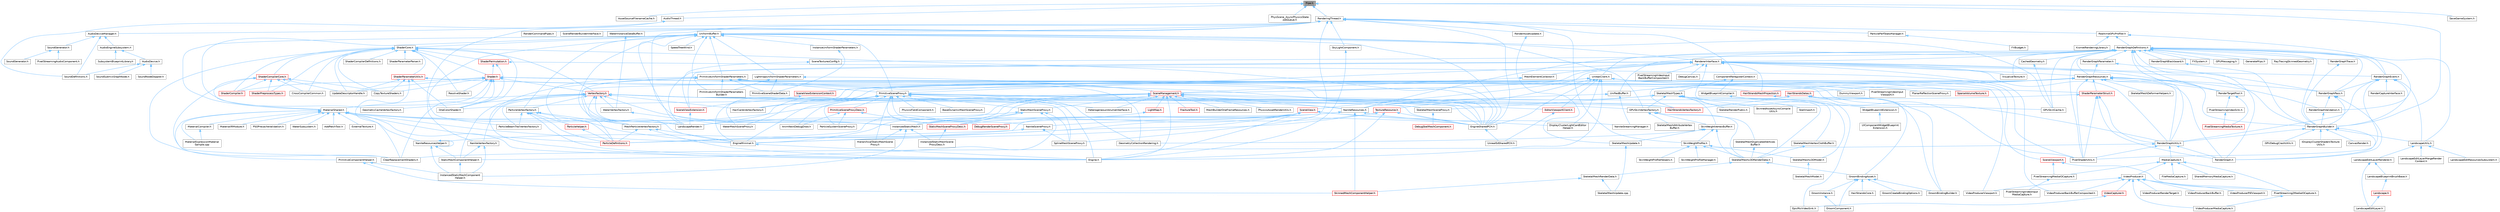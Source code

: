 digraph "Pipe.h"
{
 // INTERACTIVE_SVG=YES
 // LATEX_PDF_SIZE
  bgcolor="transparent";
  edge [fontname=Helvetica,fontsize=10,labelfontname=Helvetica,labelfontsize=10];
  node [fontname=Helvetica,fontsize=10,shape=box,height=0.2,width=0.4];
  Node1 [id="Node000001",label="Pipe.h",height=0.2,width=0.4,color="gray40", fillcolor="grey60", style="filled", fontcolor="black",tooltip=" "];
  Node1 -> Node2 [id="edge1_Node000001_Node000002",dir="back",color="steelblue1",style="solid",tooltip=" "];
  Node2 [id="Node000002",label="AssetSourceFilenameCache.h",height=0.2,width=0.4,color="grey40", fillcolor="white", style="filled",URL="$dd/d16/AssetSourceFilenameCache_8h.html",tooltip=" "];
  Node1 -> Node3 [id="edge2_Node000001_Node000003",dir="back",color="steelblue1",style="solid",tooltip=" "];
  Node3 [id="Node000003",label="AudioThread.h",height=0.2,width=0.4,color="grey40", fillcolor="white", style="filled",URL="$de/de3/AudioThread_8h.html",tooltip=" "];
  Node3 -> Node4 [id="edge3_Node000003_Node000004",dir="back",color="steelblue1",style="solid",tooltip=" "];
  Node4 [id="Node000004",label="AudioDeviceManager.h",height=0.2,width=0.4,color="grey40", fillcolor="white", style="filled",URL="$d2/ded/AudioDeviceManager_8h.html",tooltip=" "];
  Node4 -> Node5 [id="edge4_Node000004_Node000005",dir="back",color="steelblue1",style="solid",tooltip=" "];
  Node5 [id="Node000005",label="AudioEngineSubsystem.h",height=0.2,width=0.4,color="grey40", fillcolor="white", style="filled",URL="$d7/d17/AudioEngineSubsystem_8h.html",tooltip=" "];
  Node5 -> Node6 [id="edge5_Node000005_Node000006",dir="back",color="steelblue1",style="solid",tooltip=" "];
  Node6 [id="Node000006",label="AudioDevice.h",height=0.2,width=0.4,color="grey40", fillcolor="white", style="filled",URL="$d7/ddb/AudioDevice_8h.html",tooltip=" "];
  Node6 -> Node7 [id="edge6_Node000006_Node000007",dir="back",color="steelblue1",style="solid",tooltip=" "];
  Node7 [id="Node000007",label="SoundDefinitions.h",height=0.2,width=0.4,color="grey40", fillcolor="white", style="filled",URL="$d4/da9/SoundDefinitions_8h.html",tooltip=" "];
  Node6 -> Node8 [id="edge7_Node000006_Node000008",dir="back",color="steelblue1",style="solid",tooltip=" "];
  Node8 [id="Node000008",label="SoundNodeDoppler.h",height=0.2,width=0.4,color="grey40", fillcolor="white", style="filled",URL="$d1/d51/SoundNodeDoppler_8h.html",tooltip=" "];
  Node6 -> Node9 [id="edge8_Node000006_Node000009",dir="back",color="steelblue1",style="solid",tooltip=" "];
  Node9 [id="Node000009",label="SoundSubmixGraphNode.h",height=0.2,width=0.4,color="grey40", fillcolor="white", style="filled",URL="$d5/d09/SoundSubmixGraphNode_8h.html",tooltip=" "];
  Node5 -> Node10 [id="edge9_Node000005_Node000010",dir="back",color="steelblue1",style="solid",tooltip=" "];
  Node10 [id="Node000010",label="SubsystemBlueprintLibrary.h",height=0.2,width=0.4,color="grey40", fillcolor="white", style="filled",URL="$d1/dad/SubsystemBlueprintLibrary_8h.html",tooltip=" "];
  Node4 -> Node7 [id="edge10_Node000004_Node000007",dir="back",color="steelblue1",style="solid",tooltip=" "];
  Node4 -> Node11 [id="edge11_Node000004_Node000011",dir="back",color="steelblue1",style="solid",tooltip=" "];
  Node11 [id="Node000011",label="SoundGenerator.h",height=0.2,width=0.4,color="grey40", fillcolor="white", style="filled",URL="$d5/d12/Source_2Runtime_2Engine_2Classes_2Sound_2SoundGenerator_8h.html",tooltip=" "];
  Node11 -> Node12 [id="edge12_Node000011_Node000012",dir="back",color="steelblue1",style="solid",tooltip=" "];
  Node12 [id="Node000012",label="PixelStreamingAudioComponent.h",height=0.2,width=0.4,color="grey40", fillcolor="white", style="filled",URL="$df/d1c/PixelStreamingAudioComponent_8h.html",tooltip=" "];
  Node11 -> Node13 [id="edge13_Node000011_Node000013",dir="back",color="steelblue1",style="solid",tooltip=" "];
  Node13 [id="Node000013",label="SoundGenerator.h",height=0.2,width=0.4,color="grey40", fillcolor="white", style="filled",URL="$d8/d5b/Plugins_2Media_2PixelStreaming2_2Source_2PixelStreaming2_2Internal_2SoundGenerator_8h.html",tooltip=" "];
  Node3 -> Node7 [id="edge14_Node000003_Node000007",dir="back",color="steelblue1",style="solid",tooltip=" "];
  Node1 -> Node14 [id="edge15_Node000001_Node000014",dir="back",color="steelblue1",style="solid",tooltip=" "];
  Node14 [id="Node000014",label="PhysScene_AsyncPhysicsState\lJobQueue.h",height=0.2,width=0.4,color="grey40", fillcolor="white", style="filled",URL="$d9/da4/PhysScene__AsyncPhysicsStateJobQueue_8h.html",tooltip=" "];
  Node1 -> Node15 [id="edge16_Node000001_Node000015",dir="back",color="steelblue1",style="solid",tooltip=" "];
  Node15 [id="Node000015",label="RenderGraphBuilder.h",height=0.2,width=0.4,color="grey40", fillcolor="white", style="filled",URL="$d4/d7b/RenderGraphBuilder_8h.html",tooltip=" "];
  Node15 -> Node16 [id="edge17_Node000015_Node000016",dir="back",color="steelblue1",style="solid",tooltip=" "];
  Node16 [id="Node000016",label="CanvasRender.h",height=0.2,width=0.4,color="grey40", fillcolor="white", style="filled",URL="$d8/d32/CanvasRender_8h.html",tooltip=" "];
  Node15 -> Node17 [id="edge18_Node000015_Node000017",dir="back",color="steelblue1",style="solid",tooltip=" "];
  Node17 [id="Node000017",label="GPUDebugCrashUtils.h",height=0.2,width=0.4,color="grey40", fillcolor="white", style="filled",URL="$d4/df2/GPUDebugCrashUtils_8h.html",tooltip=" "];
  Node15 -> Node18 [id="edge19_Node000015_Node000018",dir="back",color="steelblue1",style="solid",tooltip=" "];
  Node18 [id="Node000018",label="IDisplayClusterShadersTexture\lUtils.h",height=0.2,width=0.4,color="grey40", fillcolor="white", style="filled",URL="$d3/d83/IDisplayClusterShadersTextureUtils_8h.html",tooltip=" "];
  Node15 -> Node19 [id="edge20_Node000015_Node000019",dir="back",color="steelblue1",style="solid",tooltip=" "];
  Node19 [id="Node000019",label="LandscapeUtils.h",height=0.2,width=0.4,color="grey40", fillcolor="white", style="filled",URL="$d0/dc0/LandscapeUtils_8h.html",tooltip=" "];
  Node19 -> Node20 [id="edge21_Node000019_Node000020",dir="back",color="steelblue1",style="solid",tooltip=" "];
  Node20 [id="Node000020",label="LandscapeEditLayerMergeRender\lContext.h",height=0.2,width=0.4,color="grey40", fillcolor="white", style="filled",URL="$d1/d40/LandscapeEditLayerMergeRenderContext_8h.html",tooltip=" "];
  Node19 -> Node21 [id="edge22_Node000019_Node000021",dir="back",color="steelblue1",style="solid",tooltip=" "];
  Node21 [id="Node000021",label="LandscapeEditLayerRenderer.h",height=0.2,width=0.4,color="grey40", fillcolor="white", style="filled",URL="$d4/ddf/LandscapeEditLayerRenderer_8h.html",tooltip=" "];
  Node21 -> Node22 [id="edge23_Node000021_Node000022",dir="back",color="steelblue1",style="solid",tooltip=" "];
  Node22 [id="Node000022",label="LandscapeBlueprintBrushBase.h",height=0.2,width=0.4,color="grey40", fillcolor="white", style="filled",URL="$d5/de5/LandscapeBlueprintBrushBase_8h.html",tooltip=" "];
  Node22 -> Node23 [id="edge24_Node000022_Node000023",dir="back",color="steelblue1",style="solid",tooltip=" "];
  Node23 [id="Node000023",label="Landscape.h",height=0.2,width=0.4,color="red", fillcolor="#FFF0F0", style="filled",URL="$d5/dd6/Landscape_8h.html",tooltip=" "];
  Node23 -> Node25 [id="edge25_Node000023_Node000025",dir="back",color="steelblue1",style="solid",tooltip=" "];
  Node25 [id="Node000025",label="LandscapeEditLayer.h",height=0.2,width=0.4,color="grey40", fillcolor="white", style="filled",URL="$d2/d34/LandscapeEditLayer_8h.html",tooltip=" "];
  Node21 -> Node25 [id="edge26_Node000021_Node000025",dir="back",color="steelblue1",style="solid",tooltip=" "];
  Node19 -> Node29 [id="edge27_Node000019_Node000029",dir="back",color="steelblue1",style="solid",tooltip=" "];
  Node29 [id="Node000029",label="LandscapeEditResourcesSubsystem.h",height=0.2,width=0.4,color="grey40", fillcolor="white", style="filled",URL="$db/d28/LandscapeEditResourcesSubsystem_8h.html",tooltip=" "];
  Node15 -> Node30 [id="edge28_Node000015_Node000030",dir="back",color="steelblue1",style="solid",tooltip=" "];
  Node30 [id="Node000030",label="RenderGraph.h",height=0.2,width=0.4,color="grey40", fillcolor="white", style="filled",URL="$d7/dd9/RenderGraph_8h.html",tooltip=" "];
  Node15 -> Node31 [id="edge29_Node000015_Node000031",dir="back",color="steelblue1",style="solid",tooltip=" "];
  Node31 [id="Node000031",label="RenderGraphUtils.h",height=0.2,width=0.4,color="grey40", fillcolor="white", style="filled",URL="$d6/d45/RenderGraphUtils_8h.html",tooltip=" "];
  Node31 -> Node32 [id="edge30_Node000031_Node000032",dir="back",color="steelblue1",style="solid",tooltip=" "];
  Node32 [id="Node000032",label="ClearReplacementShaders.h",height=0.2,width=0.4,color="grey40", fillcolor="white", style="filled",URL="$d9/d4e/ClearReplacementShaders_8h.html",tooltip=" "];
  Node31 -> Node33 [id="edge31_Node000031_Node000033",dir="back",color="steelblue1",style="solid",tooltip=" "];
  Node33 [id="Node000033",label="MediaCapture.h",height=0.2,width=0.4,color="grey40", fillcolor="white", style="filled",URL="$d2/d9c/MediaCapture_8h.html",tooltip=" "];
  Node33 -> Node34 [id="edge32_Node000033_Node000034",dir="back",color="steelblue1",style="solid",tooltip=" "];
  Node34 [id="Node000034",label="FileMediaCapture.h",height=0.2,width=0.4,color="grey40", fillcolor="white", style="filled",URL="$da/d0b/FileMediaCapture_8h.html",tooltip=" "];
  Node33 -> Node35 [id="edge33_Node000033_Node000035",dir="back",color="steelblue1",style="solid",tooltip=" "];
  Node35 [id="Node000035",label="PixelStreaming2MediaIOCapture.h",height=0.2,width=0.4,color="grey40", fillcolor="white", style="filled",URL="$d3/d67/PixelStreaming2MediaIOCapture_8h.html",tooltip=" "];
  Node35 -> Node36 [id="edge34_Node000035_Node000036",dir="back",color="steelblue1",style="solid",tooltip=" "];
  Node36 [id="Node000036",label="VideoProducerMediaCapture.h",height=0.2,width=0.4,color="grey40", fillcolor="white", style="filled",URL="$db/df1/VideoProducerMediaCapture_8h.html",tooltip=" "];
  Node33 -> Node37 [id="edge35_Node000033_Node000037",dir="back",color="steelblue1",style="solid",tooltip=" "];
  Node37 [id="Node000037",label="PixelStreamingMediaIOCapture.h",height=0.2,width=0.4,color="grey40", fillcolor="white", style="filled",URL="$df/dfa/PixelStreamingMediaIOCapture_8h.html",tooltip=" "];
  Node37 -> Node38 [id="edge36_Node000037_Node000038",dir="back",color="steelblue1",style="solid",tooltip=" "];
  Node38 [id="Node000038",label="PixelStreamingVideoInput\lMediaCapture.h",height=0.2,width=0.4,color="grey40", fillcolor="white", style="filled",URL="$d1/dd3/PixelStreamingVideoInputMediaCapture_8h.html",tooltip=" "];
  Node33 -> Node39 [id="edge37_Node000033_Node000039",dir="back",color="steelblue1",style="solid",tooltip=" "];
  Node39 [id="Node000039",label="SharedMemoryMediaCapture.h",height=0.2,width=0.4,color="grey40", fillcolor="white", style="filled",URL="$d7/d60/SharedMemoryMediaCapture_8h.html",tooltip=" "];
  Node33 -> Node40 [id="edge38_Node000033_Node000040",dir="back",color="steelblue1",style="solid",tooltip=" "];
  Node40 [id="Node000040",label="VideoProducer.h",height=0.2,width=0.4,color="grey40", fillcolor="white", style="filled",URL="$da/d79/VideoProducer_8h.html",tooltip=" "];
  Node40 -> Node35 [id="edge39_Node000040_Node000035",dir="back",color="steelblue1",style="solid",tooltip=" "];
  Node40 -> Node41 [id="edge40_Node000040_Node000041",dir="back",color="steelblue1",style="solid",tooltip=" "];
  Node41 [id="Node000041",label="VideoCapturer.h",height=0.2,width=0.4,color="red", fillcolor="#FFF0F0", style="filled",URL="$d0/da2/VideoCapturer_8h.html",tooltip=" "];
  Node41 -> Node44 [id="edge41_Node000041_Node000044",dir="back",color="steelblue1",style="solid",tooltip=" "];
  Node44 [id="Node000044",label="EpicRtcVideoSink.h",height=0.2,width=0.4,color="grey40", fillcolor="white", style="filled",URL="$d1/d21/EpicRtcVideoSink_8h.html",tooltip=" "];
  Node40 -> Node47 [id="edge42_Node000040_Node000047",dir="back",color="steelblue1",style="solid",tooltip=" "];
  Node47 [id="Node000047",label="VideoProducerBackBuffer.h",height=0.2,width=0.4,color="grey40", fillcolor="white", style="filled",URL="$d0/d18/VideoProducerBackBuffer_8h.html",tooltip=" "];
  Node40 -> Node48 [id="edge43_Node000040_Node000048",dir="back",color="steelblue1",style="solid",tooltip=" "];
  Node48 [id="Node000048",label="VideoProducerBackBufferComposited.h",height=0.2,width=0.4,color="grey40", fillcolor="white", style="filled",URL="$d5/d3e/VideoProducerBackBufferComposited_8h.html",tooltip=" "];
  Node40 -> Node36 [id="edge44_Node000040_Node000036",dir="back",color="steelblue1",style="solid",tooltip=" "];
  Node40 -> Node49 [id="edge45_Node000040_Node000049",dir="back",color="steelblue1",style="solid",tooltip=" "];
  Node49 [id="Node000049",label="VideoProducerPIEViewport.h",height=0.2,width=0.4,color="grey40", fillcolor="white", style="filled",URL="$dc/df8/VideoProducerPIEViewport_8h.html",tooltip=" "];
  Node40 -> Node50 [id="edge46_Node000040_Node000050",dir="back",color="steelblue1",style="solid",tooltip=" "];
  Node50 [id="Node000050",label="VideoProducerRenderTarget.h",height=0.2,width=0.4,color="grey40", fillcolor="white", style="filled",URL="$de/df9/VideoProducerRenderTarget_8h.html",tooltip=" "];
  Node40 -> Node51 [id="edge47_Node000040_Node000051",dir="back",color="steelblue1",style="solid",tooltip=" "];
  Node51 [id="Node000051",label="VideoProducerViewport.h",height=0.2,width=0.4,color="grey40", fillcolor="white", style="filled",URL="$d8/d79/VideoProducerViewport_8h.html",tooltip=" "];
  Node31 -> Node52 [id="edge48_Node000031_Node000052",dir="back",color="steelblue1",style="solid",tooltip=" "];
  Node52 [id="Node000052",label="PixelShaderUtils.h",height=0.2,width=0.4,color="grey40", fillcolor="white", style="filled",URL="$d1/dc7/PixelShaderUtils_8h.html",tooltip=" "];
  Node31 -> Node30 [id="edge49_Node000031_Node000030",dir="back",color="steelblue1",style="solid",tooltip=" "];
  Node1 -> Node53 [id="edge50_Node000001_Node000053",dir="back",color="steelblue1",style="solid",tooltip=" "];
  Node53 [id="Node000053",label="RenderingThread.h",height=0.2,width=0.4,color="grey40", fillcolor="white", style="filled",URL="$dc/df7/RenderingThread_8h.html",tooltip=" "];
  Node53 -> Node54 [id="edge51_Node000053_Node000054",dir="back",color="steelblue1",style="solid",tooltip=" "];
  Node54 [id="Node000054",label="ComponentReregisterContext.h",height=0.2,width=0.4,color="grey40", fillcolor="white", style="filled",URL="$de/d6e/ComponentReregisterContext_8h.html",tooltip=" "];
  Node54 -> Node55 [id="edge52_Node000054_Node000055",dir="back",color="steelblue1",style="solid",tooltip=" "];
  Node55 [id="Node000055",label="SkeletalMeshTypes.h",height=0.2,width=0.4,color="grey40", fillcolor="white", style="filled",URL="$d5/d0c/SkeletalMeshTypes_8h.html",tooltip=" "];
  Node55 -> Node56 [id="edge53_Node000055_Node000056",dir="back",color="steelblue1",style="solid",tooltip=" "];
  Node56 [id="Node000056",label="GPUSkinVertexFactory.h",height=0.2,width=0.4,color="grey40", fillcolor="white", style="filled",URL="$db/dcc/GPUSkinVertexFactory_8h.html",tooltip=" "];
  Node56 -> Node57 [id="edge54_Node000056_Node000057",dir="back",color="steelblue1",style="solid",tooltip=" "];
  Node57 [id="Node000057",label="SkeletalMeshAttributeVertex\lBuffer.h",height=0.2,width=0.4,color="grey40", fillcolor="white", style="filled",URL="$de/d6e/SkeletalMeshAttributeVertexBuffer_8h.html",tooltip=" "];
  Node56 -> Node58 [id="edge55_Node000056_Node000058",dir="back",color="steelblue1",style="solid",tooltip=" "];
  Node58 [id="Node000058",label="SkeletalMeshDuplicatedVertices\lBuffer.h",height=0.2,width=0.4,color="grey40", fillcolor="white", style="filled",URL="$d6/da7/SkeletalMeshDuplicatedVerticesBuffer_8h.html",tooltip=" "];
  Node58 -> Node59 [id="edge56_Node000058_Node000059",dir="back",color="steelblue1",style="solid",tooltip=" "];
  Node59 [id="Node000059",label="SkeletalMeshLODRenderData.h",height=0.2,width=0.4,color="grey40", fillcolor="white", style="filled",URL="$d0/d5a/SkeletalMeshLODRenderData_8h.html",tooltip=" "];
  Node59 -> Node60 [id="edge57_Node000059_Node000060",dir="back",color="steelblue1",style="solid",tooltip=" "];
  Node60 [id="Node000060",label="GroomBindingAsset.h",height=0.2,width=0.4,color="grey40", fillcolor="white", style="filled",URL="$de/d26/GroomBindingAsset_8h.html",tooltip=" "];
  Node60 -> Node61 [id="edge58_Node000060_Node000061",dir="back",color="steelblue1",style="solid",tooltip=" "];
  Node61 [id="Node000061",label="GroomBindingBuilder.h",height=0.2,width=0.4,color="grey40", fillcolor="white", style="filled",URL="$d2/d2f/GroomBindingBuilder_8h.html",tooltip=" "];
  Node60 -> Node62 [id="edge59_Node000060_Node000062",dir="back",color="steelblue1",style="solid",tooltip=" "];
  Node62 [id="Node000062",label="GroomComponent.h",height=0.2,width=0.4,color="grey40", fillcolor="white", style="filled",URL="$de/d2e/GroomComponent_8h.html",tooltip=" "];
  Node60 -> Node63 [id="edge60_Node000060_Node000063",dir="back",color="steelblue1",style="solid",tooltip=" "];
  Node63 [id="Node000063",label="GroomCreateBindingOptions.h",height=0.2,width=0.4,color="grey40", fillcolor="white", style="filled",URL="$d5/dba/GroomCreateBindingOptions_8h.html",tooltip=" "];
  Node60 -> Node64 [id="edge61_Node000060_Node000064",dir="back",color="steelblue1",style="solid",tooltip=" "];
  Node64 [id="Node000064",label="GroomInstance.h",height=0.2,width=0.4,color="grey40", fillcolor="white", style="filled",URL="$dd/d47/GroomInstance_8h.html",tooltip=" "];
  Node64 -> Node62 [id="edge62_Node000064_Node000062",dir="back",color="steelblue1",style="solid",tooltip=" "];
  Node60 -> Node65 [id="edge63_Node000060_Node000065",dir="back",color="steelblue1",style="solid",tooltip=" "];
  Node65 [id="Node000065",label="HairStrandsCore.h",height=0.2,width=0.4,color="grey40", fillcolor="white", style="filled",URL="$d7/def/HairStrandsCore_8h.html",tooltip=" "];
  Node59 -> Node66 [id="edge64_Node000059_Node000066",dir="back",color="steelblue1",style="solid",tooltip=" "];
  Node66 [id="Node000066",label="SkeletalMeshRenderData.h",height=0.2,width=0.4,color="grey40", fillcolor="white", style="filled",URL="$d9/d14/SkeletalMeshRenderData_8h.html",tooltip=" "];
  Node66 -> Node67 [id="edge65_Node000066_Node000067",dir="back",color="steelblue1",style="solid",tooltip=" "];
  Node67 [id="Node000067",label="SkeletalMeshUpdate.cpp",height=0.2,width=0.4,color="grey40", fillcolor="white", style="filled",URL="$db/d45/SkeletalMeshUpdate_8cpp.html",tooltip=" "];
  Node66 -> Node68 [id="edge66_Node000066_Node000068",dir="back",color="steelblue1",style="solid",tooltip=" "];
  Node68 [id="Node000068",label="SkinnedMeshComponentHelper.h",height=0.2,width=0.4,color="red", fillcolor="#FFF0F0", style="filled",URL="$db/d81/SkinnedMeshComponentHelper_8h.html",tooltip=" "];
  Node56 -> Node59 [id="edge67_Node000056_Node000059",dir="back",color="steelblue1",style="solid",tooltip=" "];
  Node56 -> Node70 [id="edge68_Node000056_Node000070",dir="back",color="steelblue1",style="solid",tooltip=" "];
  Node70 [id="Node000070",label="SkinWeightVertexBuffer.h",height=0.2,width=0.4,color="grey40", fillcolor="white", style="filled",URL="$d3/d86/SkinWeightVertexBuffer_8h.html",tooltip=" "];
  Node70 -> Node71 [id="edge69_Node000070_Node000071",dir="back",color="steelblue1",style="solid",tooltip=" "];
  Node71 [id="Node000071",label="GeometryCollectionRendering.h",height=0.2,width=0.4,color="grey40", fillcolor="white", style="filled",URL="$dc/d68/GeometryCollectionRendering_8h.html",tooltip=" "];
  Node70 -> Node59 [id="edge70_Node000070_Node000059",dir="back",color="steelblue1",style="solid",tooltip=" "];
  Node70 -> Node72 [id="edge71_Node000070_Node000072",dir="back",color="steelblue1",style="solid",tooltip=" "];
  Node72 [id="Node000072",label="SkeletalMeshUpdate.h",height=0.2,width=0.4,color="grey40", fillcolor="white", style="filled",URL="$df/d79/SkeletalMeshUpdate_8h.html",tooltip=" "];
  Node72 -> Node67 [id="edge72_Node000072_Node000067",dir="back",color="steelblue1",style="solid",tooltip=" "];
  Node70 -> Node73 [id="edge73_Node000070_Node000073",dir="back",color="steelblue1",style="solid",tooltip=" "];
  Node73 [id="Node000073",label="SkinWeightProfile.h",height=0.2,width=0.4,color="grey40", fillcolor="white", style="filled",URL="$d9/d1f/SkinWeightProfile_8h.html",tooltip=" "];
  Node73 -> Node74 [id="edge74_Node000073_Node000074",dir="back",color="steelblue1",style="solid",tooltip=" "];
  Node74 [id="Node000074",label="SkeletalMeshLODModel.h",height=0.2,width=0.4,color="grey40", fillcolor="white", style="filled",URL="$d2/d34/SkeletalMeshLODModel_8h.html",tooltip=" "];
  Node74 -> Node75 [id="edge75_Node000074_Node000075",dir="back",color="steelblue1",style="solid",tooltip=" "];
  Node75 [id="Node000075",label="SkeletalMeshModel.h",height=0.2,width=0.4,color="grey40", fillcolor="white", style="filled",URL="$d1/d2c/SkeletalMeshModel_8h.html",tooltip=" "];
  Node73 -> Node59 [id="edge76_Node000073_Node000059",dir="back",color="steelblue1",style="solid",tooltip=" "];
  Node73 -> Node76 [id="edge77_Node000073_Node000076",dir="back",color="steelblue1",style="solid",tooltip=" "];
  Node76 [id="Node000076",label="SkinWeightProfileHelpers.h",height=0.2,width=0.4,color="grey40", fillcolor="white", style="filled",URL="$d4/d53/SkinWeightProfileHelpers_8h.html",tooltip=" "];
  Node73 -> Node77 [id="edge78_Node000073_Node000077",dir="back",color="steelblue1",style="solid",tooltip=" "];
  Node77 [id="Node000077",label="SkinWeightProfileManager.h",height=0.2,width=0.4,color="grey40", fillcolor="white", style="filled",URL="$d4/d83/SkinWeightProfileManager_8h.html",tooltip=" "];
  Node55 -> Node78 [id="edge79_Node000055_Node000078",dir="back",color="steelblue1",style="solid",tooltip=" "];
  Node78 [id="Node000078",label="NaniteResources.h",height=0.2,width=0.4,color="grey40", fillcolor="white", style="filled",URL="$d7/d8b/NaniteResources_8h.html",tooltip=" "];
  Node78 -> Node79 [id="edge80_Node000078_Node000079",dir="back",color="steelblue1",style="solid",tooltip=" "];
  Node79 [id="Node000079",label="NaniteSceneProxy.h",height=0.2,width=0.4,color="grey40", fillcolor="white", style="filled",URL="$de/dae/NaniteSceneProxy_8h.html",tooltip=" "];
  Node79 -> Node80 [id="edge81_Node000079_Node000080",dir="back",color="steelblue1",style="solid",tooltip=" "];
  Node80 [id="Node000080",label="NaniteResourcesHelper.h",height=0.2,width=0.4,color="grey40", fillcolor="white", style="filled",URL="$dc/d48/NaniteResourcesHelper_8h.html",tooltip=" "];
  Node80 -> Node81 [id="edge82_Node000080_Node000081",dir="back",color="steelblue1",style="solid",tooltip=" "];
  Node81 [id="Node000081",label="InstancedStaticMeshComponent\lHelper.h",height=0.2,width=0.4,color="grey40", fillcolor="white", style="filled",URL="$dc/dc7/InstancedStaticMeshComponentHelper_8h.html",tooltip=" "];
  Node80 -> Node80 [id="edge83_Node000080_Node000080",dir="back",color="steelblue1",style="solid",tooltip=" "];
  Node80 -> Node82 [id="edge84_Node000080_Node000082",dir="back",color="steelblue1",style="solid",tooltip=" "];
  Node82 [id="Node000082",label="StaticMeshComponentHelper.h",height=0.2,width=0.4,color="grey40", fillcolor="white", style="filled",URL="$dc/dc1/StaticMeshComponentHelper_8h.html",tooltip=" "];
  Node82 -> Node81 [id="edge85_Node000082_Node000081",dir="back",color="steelblue1",style="solid",tooltip=" "];
  Node79 -> Node83 [id="edge86_Node000079_Node000083",dir="back",color="steelblue1",style="solid",tooltip=" "];
  Node83 [id="Node000083",label="SplineMeshSceneProxy.h",height=0.2,width=0.4,color="grey40", fillcolor="white", style="filled",URL="$dd/dcb/SplineMeshSceneProxy_8h.html",tooltip=" "];
  Node78 -> Node84 [id="edge87_Node000078_Node000084",dir="back",color="steelblue1",style="solid",tooltip=" "];
  Node84 [id="Node000084",label="NaniteStreamingManager.h",height=0.2,width=0.4,color="grey40", fillcolor="white", style="filled",URL="$d2/d3f/NaniteStreamingManager_8h.html",tooltip=" "];
  Node78 -> Node68 [id="edge88_Node000078_Node000068",dir="back",color="steelblue1",style="solid",tooltip=" "];
  Node78 -> Node85 [id="edge89_Node000078_Node000085",dir="back",color="steelblue1",style="solid",tooltip=" "];
  Node85 [id="Node000085",label="StaticMeshSceneProxyDesc.h",height=0.2,width=0.4,color="red", fillcolor="#FFF0F0", style="filled",URL="$d0/d31/StaticMeshSceneProxyDesc_8h.html",tooltip=" "];
  Node85 -> Node86 [id="edge90_Node000085_Node000086",dir="back",color="steelblue1",style="solid",tooltip=" "];
  Node86 [id="Node000086",label="InstancedStaticMeshScene\lProxyDesc.h",height=0.2,width=0.4,color="grey40", fillcolor="white", style="filled",URL="$db/dcf/InstancedStaticMeshSceneProxyDesc_8h.html",tooltip=" "];
  Node55 -> Node88 [id="edge91_Node000055_Node000088",dir="back",color="steelblue1",style="solid",tooltip=" "];
  Node88 [id="Node000088",label="SkelImport.h",height=0.2,width=0.4,color="grey40", fillcolor="white", style="filled",URL="$d2/d8b/SkelImport_8h.html",tooltip=" "];
  Node55 -> Node74 [id="edge92_Node000055_Node000074",dir="back",color="steelblue1",style="solid",tooltip=" "];
  Node55 -> Node59 [id="edge93_Node000055_Node000059",dir="back",color="steelblue1",style="solid",tooltip=" "];
  Node55 -> Node89 [id="edge94_Node000055_Node000089",dir="back",color="steelblue1",style="solid",tooltip=" "];
  Node89 [id="Node000089",label="SkeletalMeshSceneProxy.h",height=0.2,width=0.4,color="grey40", fillcolor="white", style="filled",URL="$de/de8/SkeletalMeshSceneProxy_8h.html",tooltip=" "];
  Node89 -> Node90 [id="edge95_Node000089_Node000090",dir="back",color="steelblue1",style="solid",tooltip=" "];
  Node90 [id="Node000090",label="DebugSkelMeshComponent.h",height=0.2,width=0.4,color="red", fillcolor="#FFF0F0", style="filled",URL="$d5/d33/DebugSkelMeshComponent_8h.html",tooltip=" "];
  Node55 -> Node94 [id="edge96_Node000055_Node000094",dir="back",color="steelblue1",style="solid",tooltip=" "];
  Node94 [id="Node000094",label="SkeletalMeshVertexClothBuffer.h",height=0.2,width=0.4,color="grey40", fillcolor="white", style="filled",URL="$d4/d64/SkeletalMeshVertexClothBuffer_8h.html",tooltip=" "];
  Node94 -> Node59 [id="edge97_Node000094_Node000059",dir="back",color="steelblue1",style="solid",tooltip=" "];
  Node55 -> Node95 [id="edge98_Node000055_Node000095",dir="back",color="steelblue1",style="solid",tooltip=" "];
  Node95 [id="Node000095",label="SkeletalRenderPublic.h",height=0.2,width=0.4,color="grey40", fillcolor="white", style="filled",URL="$d5/d40/SkeletalRenderPublic_8h.html",tooltip=" "];
  Node55 -> Node70 [id="edge99_Node000055_Node000070",dir="back",color="steelblue1",style="solid",tooltip=" "];
  Node55 -> Node96 [id="edge100_Node000055_Node000096",dir="back",color="steelblue1",style="solid",tooltip=" "];
  Node96 [id="Node000096",label="SkinnedAssetAsyncCompile\lUtils.h",height=0.2,width=0.4,color="grey40", fillcolor="white", style="filled",URL="$d0/dc7/SkinnedAssetAsyncCompileUtils_8h.html",tooltip=" "];
  Node54 -> Node97 [id="edge101_Node000054_Node000097",dir="back",color="steelblue1",style="solid",tooltip=" "];
  Node97 [id="Node000097",label="WidgetBlueprintCompiler.h",height=0.2,width=0.4,color="grey40", fillcolor="white", style="filled",URL="$d9/d6b/WidgetBlueprintCompiler_8h.html",tooltip=" "];
  Node97 -> Node98 [id="edge102_Node000097_Node000098",dir="back",color="steelblue1",style="solid",tooltip=" "];
  Node98 [id="Node000098",label="WidgetBlueprintExtension.h",height=0.2,width=0.4,color="grey40", fillcolor="white", style="filled",URL="$d3/de6/WidgetBlueprintExtension_8h.html",tooltip=" "];
  Node98 -> Node99 [id="edge103_Node000098_Node000099",dir="back",color="steelblue1",style="solid",tooltip=" "];
  Node99 [id="Node000099",label="UIComponentWidgetBlueprint\lExtension.h",height=0.2,width=0.4,color="grey40", fillcolor="white", style="filled",URL="$d0/d4b/UIComponentWidgetBlueprintExtension_8h.html",tooltip=" "];
  Node53 -> Node100 [id="edge104_Node000053_Node000100",dir="back",color="steelblue1",style="solid",tooltip=" "];
  Node100 [id="Node000100",label="EngineSharedPCH.h",height=0.2,width=0.4,color="grey40", fillcolor="white", style="filled",URL="$dc/dbb/EngineSharedPCH_8h.html",tooltip=" "];
  Node100 -> Node101 [id="edge105_Node000100_Node000101",dir="back",color="steelblue1",style="solid",tooltip=" "];
  Node101 [id="Node000101",label="UnrealEdSharedPCH.h",height=0.2,width=0.4,color="grey40", fillcolor="white", style="filled",URL="$d1/de6/UnrealEdSharedPCH_8h.html",tooltip=" "];
  Node53 -> Node102 [id="edge106_Node000053_Node000102",dir="back",color="steelblue1",style="solid",tooltip=" "];
  Node102 [id="Node000102",label="InstancedStaticMesh.h",height=0.2,width=0.4,color="grey40", fillcolor="white", style="filled",URL="$dd/d89/InstancedStaticMesh_8h.html",tooltip=" "];
  Node102 -> Node103 [id="edge107_Node000102_Node000103",dir="back",color="steelblue1",style="solid",tooltip=" "];
  Node103 [id="Node000103",label="HierarchicalStaticMeshScene\lProxy.h",height=0.2,width=0.4,color="grey40", fillcolor="white", style="filled",URL="$d3/d4d/HierarchicalStaticMeshSceneProxy_8h.html",tooltip=" "];
  Node102 -> Node81 [id="edge108_Node000102_Node000081",dir="back",color="steelblue1",style="solid",tooltip=" "];
  Node102 -> Node86 [id="edge109_Node000102_Node000086",dir="back",color="steelblue1",style="solid",tooltip=" "];
  Node53 -> Node104 [id="edge110_Node000053_Node000104",dir="back",color="steelblue1",style="solid",tooltip=" "];
  Node104 [id="Node000104",label="NaniteVertexFactory.h",height=0.2,width=0.4,color="grey40", fillcolor="white", style="filled",URL="$dd/df7/NaniteVertexFactory_8h.html",tooltip=" "];
  Node104 -> Node81 [id="edge111_Node000104_Node000081",dir="back",color="steelblue1",style="solid",tooltip=" "];
  Node104 -> Node82 [id="edge112_Node000104_Node000082",dir="back",color="steelblue1",style="solid",tooltip=" "];
  Node53 -> Node105 [id="edge113_Node000053_Node000105",dir="back",color="steelblue1",style="solid",tooltip=" "];
  Node105 [id="Node000105",label="ParticlePerfStatsManager.h",height=0.2,width=0.4,color="grey40", fillcolor="white", style="filled",URL="$dd/db3/ParticlePerfStatsManager_8h.html",tooltip=" "];
  Node105 -> Node106 [id="edge114_Node000105_Node000106",dir="back",color="steelblue1",style="solid",tooltip=" "];
  Node106 [id="Node000106",label="FXBudget.h",height=0.2,width=0.4,color="grey40", fillcolor="white", style="filled",URL="$dc/d8d/FXBudget_8h.html",tooltip=" "];
  Node53 -> Node107 [id="edge115_Node000053_Node000107",dir="back",color="steelblue1",style="solid",tooltip=" "];
  Node107 [id="Node000107",label="RealtimeGPUProfiler.h",height=0.2,width=0.4,color="grey40", fillcolor="white", style="filled",URL="$d7/def/RealtimeGPUProfiler_8h.html",tooltip=" "];
  Node107 -> Node108 [id="edge116_Node000107_Node000108",dir="back",color="steelblue1",style="solid",tooltip=" "];
  Node108 [id="Node000108",label="KismetRenderingLibrary.h",height=0.2,width=0.4,color="grey40", fillcolor="white", style="filled",URL="$dc/d9a/KismetRenderingLibrary_8h.html",tooltip=" "];
  Node107 -> Node109 [id="edge117_Node000107_Node000109",dir="back",color="steelblue1",style="solid",tooltip=" "];
  Node109 [id="Node000109",label="RenderGraphDefinitions.h",height=0.2,width=0.4,color="grey40", fillcolor="white", style="filled",URL="$df/d67/RenderGraphDefinitions_8h.html",tooltip=" "];
  Node109 -> Node110 [id="edge118_Node000109_Node000110",dir="back",color="steelblue1",style="solid",tooltip=" "];
  Node110 [id="Node000110",label="CachedGeometry.h",height=0.2,width=0.4,color="grey40", fillcolor="white", style="filled",URL="$dc/d60/CachedGeometry_8h.html",tooltip=" "];
  Node110 -> Node111 [id="edge119_Node000110_Node000111",dir="back",color="steelblue1",style="solid",tooltip=" "];
  Node111 [id="Node000111",label="GPUSkinCache.h",height=0.2,width=0.4,color="grey40", fillcolor="white", style="filled",URL="$d0/d2d/GPUSkinCache_8h.html",tooltip=" "];
  Node109 -> Node112 [id="edge120_Node000109_Node000112",dir="back",color="steelblue1",style="solid",tooltip=" "];
  Node112 [id="Node000112",label="FXSystem.h",height=0.2,width=0.4,color="grey40", fillcolor="white", style="filled",URL="$d5/daa/FXSystem_8h.html",tooltip=" "];
  Node109 -> Node113 [id="edge121_Node000109_Node000113",dir="back",color="steelblue1",style="solid",tooltip=" "];
  Node113 [id="Node000113",label="GPUMessaging.h",height=0.2,width=0.4,color="grey40", fillcolor="white", style="filled",URL="$d2/d19/GPUMessaging_8h.html",tooltip=" "];
  Node109 -> Node111 [id="edge122_Node000109_Node000111",dir="back",color="steelblue1",style="solid",tooltip=" "];
  Node109 -> Node114 [id="edge123_Node000109_Node000114",dir="back",color="steelblue1",style="solid",tooltip=" "];
  Node114 [id="Node000114",label="GenerateMips.h",height=0.2,width=0.4,color="grey40", fillcolor="white", style="filled",URL="$db/d90/GenerateMips_8h.html",tooltip=" "];
  Node109 -> Node19 [id="edge124_Node000109_Node000019",dir="back",color="steelblue1",style="solid",tooltip=" "];
  Node109 -> Node78 [id="edge125_Node000109_Node000078",dir="back",color="steelblue1",style="solid",tooltip=" "];
  Node109 -> Node52 [id="edge126_Node000109_Node000052",dir="back",color="steelblue1",style="solid",tooltip=" "];
  Node109 -> Node115 [id="edge127_Node000109_Node000115",dir="back",color="steelblue1",style="solid",tooltip=" "];
  Node115 [id="Node000115",label="RayTracingSkinnedGeometry.h",height=0.2,width=0.4,color="grey40", fillcolor="white", style="filled",URL="$d3/dea/RayTracingSkinnedGeometry_8h.html",tooltip=" "];
  Node109 -> Node30 [id="edge128_Node000109_Node000030",dir="back",color="steelblue1",style="solid",tooltip=" "];
  Node109 -> Node116 [id="edge129_Node000109_Node000116",dir="back",color="steelblue1",style="solid",tooltip=" "];
  Node116 [id="Node000116",label="RenderGraphBlackboard.h",height=0.2,width=0.4,color="grey40", fillcolor="white", style="filled",URL="$d4/d32/RenderGraphBlackboard_8h.html",tooltip=" "];
  Node116 -> Node15 [id="edge130_Node000116_Node000015",dir="back",color="steelblue1",style="solid",tooltip=" "];
  Node109 -> Node15 [id="edge131_Node000109_Node000015",dir="back",color="steelblue1",style="solid",tooltip=" "];
  Node109 -> Node117 [id="edge132_Node000109_Node000117",dir="back",color="steelblue1",style="solid",tooltip=" "];
  Node117 [id="Node000117",label="RenderGraphEvent.h",height=0.2,width=0.4,color="grey40", fillcolor="white", style="filled",URL="$db/dbb/RenderGraphEvent_8h.html",tooltip=" "];
  Node117 -> Node19 [id="edge133_Node000117_Node000019",dir="back",color="steelblue1",style="solid",tooltip=" "];
  Node117 -> Node52 [id="edge134_Node000117_Node000052",dir="back",color="steelblue1",style="solid",tooltip=" "];
  Node117 -> Node118 [id="edge135_Node000117_Node000118",dir="back",color="steelblue1",style="solid",tooltip=" "];
  Node118 [id="Node000118",label="RenderCaptureInterface.h",height=0.2,width=0.4,color="grey40", fillcolor="white", style="filled",URL="$da/da8/RenderCaptureInterface_8h.html",tooltip=" "];
  Node117 -> Node15 [id="edge136_Node000117_Node000015",dir="back",color="steelblue1",style="solid",tooltip=" "];
  Node117 -> Node119 [id="edge137_Node000117_Node000119",dir="back",color="steelblue1",style="solid",tooltip=" "];
  Node119 [id="Node000119",label="RenderGraphPass.h",height=0.2,width=0.4,color="grey40", fillcolor="white", style="filled",URL="$de/d49/RenderGraphPass_8h.html",tooltip=" "];
  Node119 -> Node30 [id="edge138_Node000119_Node000030",dir="back",color="steelblue1",style="solid",tooltip=" "];
  Node119 -> Node15 [id="edge139_Node000119_Node000015",dir="back",color="steelblue1",style="solid",tooltip=" "];
  Node119 -> Node120 [id="edge140_Node000119_Node000120",dir="back",color="steelblue1",style="solid",tooltip=" "];
  Node120 [id="Node000120",label="RenderGraphValidation.h",height=0.2,width=0.4,color="grey40", fillcolor="white", style="filled",URL="$db/dc5/RenderGraphValidation_8h.html",tooltip=" "];
  Node120 -> Node15 [id="edge141_Node000120_Node000015",dir="back",color="steelblue1",style="solid",tooltip=" "];
  Node117 -> Node31 [id="edge142_Node000117_Node000031",dir="back",color="steelblue1",style="solid",tooltip=" "];
  Node109 -> Node121 [id="edge143_Node000109_Node000121",dir="back",color="steelblue1",style="solid",tooltip=" "];
  Node121 [id="Node000121",label="RenderGraphParameter.h",height=0.2,width=0.4,color="grey40", fillcolor="white", style="filled",URL="$da/d5a/RenderGraphParameter_8h.html",tooltip=" "];
  Node121 -> Node119 [id="edge144_Node000121_Node000119",dir="back",color="steelblue1",style="solid",tooltip=" "];
  Node121 -> Node122 [id="edge145_Node000121_Node000122",dir="back",color="steelblue1",style="solid",tooltip=" "];
  Node122 [id="Node000122",label="RenderGraphResources.h",height=0.2,width=0.4,color="grey40", fillcolor="white", style="filled",URL="$da/da0/RenderGraphResources_8h.html",tooltip=" "];
  Node122 -> Node123 [id="edge146_Node000122_Node000123",dir="back",color="steelblue1",style="solid",tooltip=" "];
  Node123 [id="Node000123",label="HairCardsVertexFactory.h",height=0.2,width=0.4,color="grey40", fillcolor="white", style="filled",URL="$de/d8e/HairCardsVertexFactory_8h.html",tooltip=" "];
  Node122 -> Node124 [id="edge147_Node000122_Node000124",dir="back",color="steelblue1",style="solid",tooltip=" "];
  Node124 [id="Node000124",label="HairStrandsDatas.h",height=0.2,width=0.4,color="red", fillcolor="#FFF0F0", style="filled",URL="$d6/daf/HairStrandsDatas_8h.html",tooltip=" "];
  Node124 -> Node60 [id="edge148_Node000124_Node000060",dir="back",color="steelblue1",style="solid",tooltip=" "];
  Node124 -> Node61 [id="edge149_Node000124_Node000061",dir="back",color="steelblue1",style="solid",tooltip=" "];
  Node124 -> Node133 [id="edge150_Node000124_Node000133",dir="back",color="steelblue1",style="solid",tooltip=" "];
  Node133 [id="Node000133",label="HairStrandsVertexFactory.h",height=0.2,width=0.4,color="red", fillcolor="#FFF0F0", style="filled",URL="$d0/d1c/HairStrandsVertexFactory_8h.html",tooltip=" "];
  Node122 -> Node135 [id="edge151_Node000122_Node000135",dir="back",color="steelblue1",style="solid",tooltip=" "];
  Node135 [id="Node000135",label="HairStrandsMeshProjection.h",height=0.2,width=0.4,color="red", fillcolor="#FFF0F0", style="filled",URL="$d9/d55/HairStrandsMeshProjection_8h.html",tooltip=" "];
  Node135 -> Node61 [id="edge152_Node000135_Node000061",dir="back",color="steelblue1",style="solid",tooltip=" "];
  Node122 -> Node133 [id="edge153_Node000122_Node000133",dir="back",color="steelblue1",style="solid",tooltip=" "];
  Node122 -> Node52 [id="edge154_Node000122_Node000052",dir="back",color="steelblue1",style="solid",tooltip=" "];
  Node122 -> Node30 [id="edge155_Node000122_Node000030",dir="back",color="steelblue1",style="solid",tooltip=" "];
  Node122 -> Node15 [id="edge156_Node000122_Node000015",dir="back",color="steelblue1",style="solid",tooltip=" "];
  Node122 -> Node119 [id="edge157_Node000122_Node000119",dir="back",color="steelblue1",style="solid",tooltip=" "];
  Node122 -> Node31 [id="edge158_Node000122_Node000031",dir="back",color="steelblue1",style="solid",tooltip=" "];
  Node122 -> Node120 [id="edge159_Node000122_Node000120",dir="back",color="steelblue1",style="solid",tooltip=" "];
  Node122 -> Node136 [id="edge160_Node000122_Node000136",dir="back",color="steelblue1",style="solid",tooltip=" "];
  Node136 [id="Node000136",label="RenderTargetPool.h",height=0.2,width=0.4,color="grey40", fillcolor="white", style="filled",URL="$d5/d5a/RenderTargetPool_8h.html",tooltip=" "];
  Node136 -> Node137 [id="edge161_Node000136_Node000137",dir="back",color="steelblue1",style="solid",tooltip=" "];
  Node137 [id="Node000137",label="PixelStreamingMediaTexture.h",height=0.2,width=0.4,color="red", fillcolor="#FFF0F0", style="filled",URL="$dc/d93/PixelStreamingMediaTexture_8h.html",tooltip=" "];
  Node136 -> Node139 [id="edge162_Node000136_Node000139",dir="back",color="steelblue1",style="solid",tooltip=" "];
  Node139 [id="Node000139",label="PixelStreamingVideoSink.h",height=0.2,width=0.4,color="grey40", fillcolor="white", style="filled",URL="$da/deb/PixelStreamingVideoSink_8h.html",tooltip=" "];
  Node139 -> Node137 [id="edge163_Node000139_Node000137",dir="back",color="steelblue1",style="solid",tooltip=" "];
  Node122 -> Node140 [id="edge164_Node000122_Node000140",dir="back",color="steelblue1",style="solid",tooltip=" "];
  Node140 [id="Node000140",label="ShaderParameterStruct.h",height=0.2,width=0.4,color="red", fillcolor="#FFF0F0", style="filled",URL="$dc/d10/ShaderParameterStruct_8h.html",tooltip=" "];
  Node140 -> Node146 [id="edge165_Node000140_Node000146",dir="back",color="steelblue1",style="solid",tooltip=" "];
  Node146 [id="Node000146",label="OneColorShader.h",height=0.2,width=0.4,color="grey40", fillcolor="white", style="filled",URL="$dc/d2c/OneColorShader_8h.html",tooltip=" "];
  Node140 -> Node52 [id="edge166_Node000140_Node000052",dir="back",color="steelblue1",style="solid",tooltip=" "];
  Node140 -> Node30 [id="edge167_Node000140_Node000030",dir="back",color="steelblue1",style="solid",tooltip=" "];
  Node140 -> Node31 [id="edge168_Node000140_Node000031",dir="back",color="steelblue1",style="solid",tooltip=" "];
  Node122 -> Node148 [id="edge169_Node000122_Node000148",dir="back",color="steelblue1",style="solid",tooltip=" "];
  Node148 [id="Node000148",label="SkeletalMeshDeformerHelpers.h",height=0.2,width=0.4,color="grey40", fillcolor="white", style="filled",URL="$de/dc7/SkeletalMeshDeformerHelpers_8h.html",tooltip=" "];
  Node122 -> Node149 [id="edge170_Node000122_Node000149",dir="back",color="steelblue1",style="solid",tooltip=" "];
  Node149 [id="Node000149",label="UnifiedBuffer.h",height=0.2,width=0.4,color="grey40", fillcolor="white", style="filled",URL="$d3/d39/UnifiedBuffer_8h.html",tooltip=" "];
  Node149 -> Node78 [id="edge171_Node000149_Node000078",dir="back",color="steelblue1",style="solid",tooltip=" "];
  Node149 -> Node84 [id="edge172_Node000149_Node000084",dir="back",color="steelblue1",style="solid",tooltip=" "];
  Node122 -> Node150 [id="edge173_Node000122_Node000150",dir="back",color="steelblue1",style="solid",tooltip=" "];
  Node150 [id="Node000150",label="WaterMeshSceneProxy.h",height=0.2,width=0.4,color="grey40", fillcolor="white", style="filled",URL="$d2/d6c/WaterMeshSceneProxy_8h.html",tooltip=" "];
  Node109 -> Node119 [id="edge174_Node000109_Node000119",dir="back",color="steelblue1",style="solid",tooltip=" "];
  Node109 -> Node122 [id="edge175_Node000109_Node000122",dir="back",color="steelblue1",style="solid",tooltip=" "];
  Node109 -> Node151 [id="edge176_Node000109_Node000151",dir="back",color="steelblue1",style="solid",tooltip=" "];
  Node151 [id="Node000151",label="RenderGraphTrace.h",height=0.2,width=0.4,color="grey40", fillcolor="white", style="filled",URL="$dd/da5/RenderGraphTrace_8h.html",tooltip=" "];
  Node151 -> Node15 [id="edge177_Node000151_Node000015",dir="back",color="steelblue1",style="solid",tooltip=" "];
  Node109 -> Node31 [id="edge178_Node000109_Node000031",dir="back",color="steelblue1",style="solid",tooltip=" "];
  Node109 -> Node120 [id="edge179_Node000109_Node000120",dir="back",color="steelblue1",style="solid",tooltip=" "];
  Node109 -> Node136 [id="edge180_Node000109_Node000136",dir="back",color="steelblue1",style="solid",tooltip=" "];
  Node109 -> Node152 [id="edge181_Node000109_Node000152",dir="back",color="steelblue1",style="solid",tooltip=" "];
  Node152 [id="Node000152",label="RendererInterface.h",height=0.2,width=0.4,color="grey40", fillcolor="white", style="filled",URL="$d1/db7/RendererInterface_8h.html",tooltip=" "];
  Node152 -> Node153 [id="edge182_Node000152_Node000153",dir="back",color="steelblue1",style="solid",tooltip=" "];
  Node153 [id="Node000153",label="DebugCanvas.h",height=0.2,width=0.4,color="grey40", fillcolor="white", style="filled",URL="$df/d5a/DebugCanvas_8h.html",tooltip=" "];
  Node152 -> Node44 [id="edge183_Node000152_Node000044",dir="back",color="steelblue1",style="solid",tooltip=" "];
  Node152 -> Node135 [id="edge184_Node000152_Node000135",dir="back",color="steelblue1",style="solid",tooltip=" "];
  Node152 -> Node154 [id="edge185_Node000152_Node000154",dir="back",color="steelblue1",style="solid",tooltip=" "];
  Node154 [id="Node000154",label="LandscapeRender.h",height=0.2,width=0.4,color="grey40", fillcolor="white", style="filled",URL="$df/d67/LandscapeRender_8h.html",tooltip=" "];
  Node152 -> Node155 [id="edge186_Node000152_Node000155",dir="back",color="steelblue1",style="solid",tooltip=" "];
  Node155 [id="Node000155",label="MeshElementCollector.h",height=0.2,width=0.4,color="grey40", fillcolor="white", style="filled",URL="$d2/dbe/MeshElementCollector_8h.html",tooltip=" "];
  Node155 -> Node156 [id="edge187_Node000155_Node000156",dir="back",color="steelblue1",style="solid",tooltip=" "];
  Node156 [id="Node000156",label="SceneManagement.h",height=0.2,width=0.4,color="red", fillcolor="#FFF0F0", style="filled",URL="$de/db9/SceneManagement_8h.html",tooltip=" "];
  Node156 -> Node157 [id="edge188_Node000156_Node000157",dir="back",color="steelblue1",style="solid",tooltip=" "];
  Node157 [id="Node000157",label="EditorViewportClient.h",height=0.2,width=0.4,color="red", fillcolor="#FFF0F0", style="filled",URL="$d4/d41/EditorViewportClient_8h.html",tooltip=" "];
  Node157 -> Node101 [id="edge189_Node000157_Node000101",dir="back",color="steelblue1",style="solid",tooltip=" "];
  Node156 -> Node179 [id="edge190_Node000156_Node000179",dir="back",color="steelblue1",style="solid",tooltip=" "];
  Node179 [id="Node000179",label="Engine.h",height=0.2,width=0.4,color="grey40", fillcolor="white", style="filled",URL="$d1/d34/Public_2Engine_8h.html",tooltip=" "];
  Node156 -> Node180 [id="edge191_Node000156_Node000180",dir="back",color="steelblue1",style="solid",tooltip=" "];
  Node180 [id="Node000180",label="EngineMinimal.h",height=0.2,width=0.4,color="grey40", fillcolor="white", style="filled",URL="$d0/d2c/EngineMinimal_8h.html",tooltip=" "];
  Node180 -> Node179 [id="edge192_Node000180_Node000179",dir="back",color="steelblue1",style="solid",tooltip=" "];
  Node156 -> Node100 [id="edge193_Node000156_Node000100",dir="back",color="steelblue1",style="solid",tooltip=" "];
  Node156 -> Node181 [id="edge194_Node000156_Node000181",dir="back",color="steelblue1",style="solid",tooltip=" "];
  Node181 [id="Node000181",label="FractureTool.h",height=0.2,width=0.4,color="red", fillcolor="#FFF0F0", style="filled",URL="$d4/d30/FractureTool_8h.html",tooltip=" "];
  Node156 -> Node182 [id="edge195_Node000156_Node000182",dir="back",color="steelblue1",style="solid",tooltip=" "];
  Node182 [id="Node000182",label="HeterogeneousVolumeInterface.h",height=0.2,width=0.4,color="grey40", fillcolor="white", style="filled",URL="$d3/de3/HeterogeneousVolumeInterface_8h.html",tooltip=" "];
  Node156 -> Node154 [id="edge196_Node000156_Node000154",dir="back",color="steelblue1",style="solid",tooltip=" "];
  Node156 -> Node183 [id="edge197_Node000156_Node000183",dir="back",color="steelblue1",style="solid",tooltip=" "];
  Node183 [id="Node000183",label="LightMap.h",height=0.2,width=0.4,color="red", fillcolor="#FFF0F0", style="filled",URL="$d1/d76/LightMap_8h.html",tooltip=" "];
  Node183 -> Node102 [id="edge198_Node000183_Node000102",dir="back",color="steelblue1",style="solid",tooltip=" "];
  Node156 -> Node185 [id="edge199_Node000156_Node000185",dir="back",color="steelblue1",style="solid",tooltip=" "];
  Node185 [id="Node000185",label="MeshBuilderOneFrameResources.h",height=0.2,width=0.4,color="grey40", fillcolor="white", style="filled",URL="$df/d7c/MeshBuilderOneFrameResources_8h.html",tooltip=" "];
  Node156 -> Node186 [id="edge200_Node000156_Node000186",dir="back",color="steelblue1",style="solid",tooltip=" "];
  Node186 [id="Node000186",label="MeshParticleVertexFactory.h",height=0.2,width=0.4,color="grey40", fillcolor="white", style="filled",URL="$d5/d83/MeshParticleVertexFactory_8h.html",tooltip=" "];
  Node186 -> Node179 [id="edge201_Node000186_Node000179",dir="back",color="steelblue1",style="solid",tooltip=" "];
  Node186 -> Node180 [id="edge202_Node000186_Node000180",dir="back",color="steelblue1",style="solid",tooltip=" "];
  Node186 -> Node187 [id="edge203_Node000186_Node000187",dir="back",color="steelblue1",style="solid",tooltip=" "];
  Node187 [id="Node000187",label="ParticleDefinitions.h",height=0.2,width=0.4,color="red", fillcolor="#FFF0F0", style="filled",URL="$db/dde/ParticleDefinitions_8h.html",tooltip=" "];
  Node156 -> Node78 [id="edge204_Node000156_Node000078",dir="back",color="steelblue1",style="solid",tooltip=" "];
  Node156 -> Node187 [id="edge205_Node000156_Node000187",dir="back",color="steelblue1",style="solid",tooltip=" "];
  Node156 -> Node188 [id="edge206_Node000156_Node000188",dir="back",color="steelblue1",style="solid",tooltip=" "];
  Node188 [id="Node000188",label="PhysicsAssetRenderUtils.h",height=0.2,width=0.4,color="grey40", fillcolor="white", style="filled",URL="$d2/dee/PhysicsAssetRenderUtils_8h.html",tooltip=" "];
  Node156 -> Node279 [id="edge207_Node000156_Node000279",dir="back",color="steelblue1",style="solid",tooltip=" "];
  Node279 [id="Node000279",label="StaticMeshSceneProxy.h",height=0.2,width=0.4,color="grey40", fillcolor="white", style="filled",URL="$d8/d6d/StaticMeshSceneProxy_8h.html",tooltip=" "];
  Node279 -> Node102 [id="edge208_Node000279_Node000102",dir="back",color="steelblue1",style="solid",tooltip=" "];
  Node279 -> Node154 [id="edge209_Node000279_Node000154",dir="back",color="steelblue1",style="solid",tooltip=" "];
  Node279 -> Node83 [id="edge210_Node000279_Node000083",dir="back",color="steelblue1",style="solid",tooltip=" "];
  Node279 -> Node82 [id="edge211_Node000279_Node000082",dir="back",color="steelblue1",style="solid",tooltip=" "];
  Node279 -> Node85 [id="edge212_Node000279_Node000085",dir="back",color="steelblue1",style="solid",tooltip=" "];
  Node152 -> Node280 [id="edge213_Node000152_Node000280",dir="back",color="steelblue1",style="solid",tooltip=" "];
  Node280 [id="Node000280",label="PixelStreamingVideoInput\lBackBufferComposited.h",height=0.2,width=0.4,color="grey40", fillcolor="white", style="filled",URL="$d8/d36/PixelStreamingVideoInputBackBufferComposited_8h.html",tooltip=" "];
  Node152 -> Node281 [id="edge214_Node000152_Node000281",dir="back",color="steelblue1",style="solid",tooltip=" "];
  Node281 [id="Node000281",label="PrimitiveSceneProxy.h",height=0.2,width=0.4,color="grey40", fillcolor="white", style="filled",URL="$dc/d1e/PrimitiveSceneProxy_8h.html",tooltip=" "];
  Node281 -> Node282 [id="edge215_Node000281_Node000282",dir="back",color="steelblue1",style="solid",tooltip=" "];
  Node282 [id="Node000282",label="AnimNextDebugDraw.h",height=0.2,width=0.4,color="grey40", fillcolor="white", style="filled",URL="$dd/de1/AnimNextDebugDraw_8h.html",tooltip=" "];
  Node281 -> Node195 [id="edge216_Node000281_Node000195",dir="back",color="steelblue1",style="solid",tooltip=" "];
  Node195 [id="Node000195",label="BaseDynamicMeshSceneProxy.h",height=0.2,width=0.4,color="grey40", fillcolor="white", style="filled",URL="$d2/dee/BaseDynamicMeshSceneProxy_8h.html",tooltip=" "];
  Node281 -> Node283 [id="edge217_Node000281_Node000283",dir="back",color="steelblue1",style="solid",tooltip=" "];
  Node283 [id="Node000283",label="DebugRenderSceneProxy.h",height=0.2,width=0.4,color="red", fillcolor="#FFF0F0", style="filled",URL="$dc/db2/DebugRenderSceneProxy_8h.html",tooltip=" "];
  Node281 -> Node179 [id="edge218_Node000281_Node000179",dir="back",color="steelblue1",style="solid",tooltip=" "];
  Node281 -> Node180 [id="edge219_Node000281_Node000180",dir="back",color="steelblue1",style="solid",tooltip=" "];
  Node281 -> Node100 [id="edge220_Node000281_Node000100",dir="back",color="steelblue1",style="solid",tooltip=" "];
  Node281 -> Node71 [id="edge221_Node000281_Node000071",dir="back",color="steelblue1",style="solid",tooltip=" "];
  Node281 -> Node123 [id="edge222_Node000281_Node000123",dir="back",color="steelblue1",style="solid",tooltip=" "];
  Node281 -> Node133 [id="edge223_Node000281_Node000133",dir="back",color="steelblue1",style="solid",tooltip=" "];
  Node281 -> Node182 [id="edge224_Node000281_Node000182",dir="back",color="steelblue1",style="solid",tooltip=" "];
  Node281 -> Node103 [id="edge225_Node000281_Node000103",dir="back",color="steelblue1",style="solid",tooltip=" "];
  Node281 -> Node154 [id="edge226_Node000281_Node000154",dir="back",color="steelblue1",style="solid",tooltip=" "];
  Node281 -> Node79 [id="edge227_Node000281_Node000079",dir="back",color="steelblue1",style="solid",tooltip=" "];
  Node281 -> Node290 [id="edge228_Node000281_Node000290",dir="back",color="steelblue1",style="solid",tooltip=" "];
  Node290 [id="Node000290",label="ParticleSystemSceneProxy.h",height=0.2,width=0.4,color="grey40", fillcolor="white", style="filled",URL="$dd/d25/ParticleSystemSceneProxy_8h.html",tooltip=" "];
  Node281 -> Node291 [id="edge229_Node000281_Node000291",dir="back",color="steelblue1",style="solid",tooltip=" "];
  Node291 [id="Node000291",label="PhysicsFieldComponent.h",height=0.2,width=0.4,color="grey40", fillcolor="white", style="filled",URL="$dd/d76/PhysicsFieldComponent_8h.html",tooltip=" "];
  Node281 -> Node292 [id="edge230_Node000281_Node000292",dir="back",color="steelblue1",style="solid",tooltip=" "];
  Node292 [id="Node000292",label="PrimitiveSceneProxyDesc.h",height=0.2,width=0.4,color="red", fillcolor="#FFF0F0", style="filled",URL="$d8/d20/PrimitiveSceneProxyDesc_8h.html",tooltip=" "];
  Node292 -> Node282 [id="edge231_Node000292_Node000282",dir="back",color="steelblue1",style="solid",tooltip=" "];
  Node292 -> Node290 [id="edge232_Node000292_Node000290",dir="back",color="steelblue1",style="solid",tooltip=" "];
  Node292 -> Node85 [id="edge233_Node000292_Node000085",dir="back",color="steelblue1",style="solid",tooltip=" "];
  Node281 -> Node89 [id="edge234_Node000281_Node000089",dir="back",color="steelblue1",style="solid",tooltip=" "];
  Node281 -> Node279 [id="edge235_Node000281_Node000279",dir="back",color="steelblue1",style="solid",tooltip=" "];
  Node281 -> Node150 [id="edge236_Node000281_Node000150",dir="back",color="steelblue1",style="solid",tooltip=" "];
  Node152 -> Node15 [id="edge237_Node000152_Node000015",dir="back",color="steelblue1",style="solid",tooltip=" "];
  Node152 -> Node117 [id="edge238_Node000152_Node000117",dir="back",color="steelblue1",style="solid",tooltip=" "];
  Node152 -> Node122 [id="edge239_Node000152_Node000122",dir="back",color="steelblue1",style="solid",tooltip=" "];
  Node152 -> Node31 [id="edge240_Node000152_Node000031",dir="back",color="steelblue1",style="solid",tooltip=" "];
  Node152 -> Node136 [id="edge241_Node000152_Node000136",dir="back",color="steelblue1",style="solid",tooltip=" "];
  Node152 -> Node156 [id="edge242_Node000152_Node000156",dir="back",color="steelblue1",style="solid",tooltip=" "];
  Node152 -> Node297 [id="edge243_Node000152_Node000297",dir="back",color="steelblue1",style="solid",tooltip=" "];
  Node297 [id="Node000297",label="SceneView.h",height=0.2,width=0.4,color="red", fillcolor="#FFF0F0", style="filled",URL="$d0/d2a/SceneView_8h.html",tooltip=" "];
  Node297 -> Node283 [id="edge244_Node000297_Node000283",dir="back",color="steelblue1",style="solid",tooltip=" "];
  Node297 -> Node298 [id="edge245_Node000297_Node000298",dir="back",color="steelblue1",style="solid",tooltip=" "];
  Node298 [id="Node000298",label="DisplayClusterLightCardEditor\lHelper.h",height=0.2,width=0.4,color="grey40", fillcolor="white", style="filled",URL="$d5/d0b/DisplayClusterLightCardEditorHelper_8h.html",tooltip=" "];
  Node297 -> Node179 [id="edge246_Node000297_Node000179",dir="back",color="steelblue1",style="solid",tooltip=" "];
  Node297 -> Node180 [id="edge247_Node000297_Node000180",dir="back",color="steelblue1",style="solid",tooltip=" "];
  Node297 -> Node100 [id="edge248_Node000297_Node000100",dir="back",color="steelblue1",style="solid",tooltip=" "];
  Node297 -> Node102 [id="edge249_Node000297_Node000102",dir="back",color="steelblue1",style="solid",tooltip=" "];
  Node297 -> Node187 [id="edge250_Node000297_Node000187",dir="back",color="steelblue1",style="solid",tooltip=" "];
  Node152 -> Node342 [id="edge251_Node000152_Node000342",dir="back",color="steelblue1",style="solid",tooltip=" "];
  Node342 [id="Node000342",label="SceneViewExtension.h",height=0.2,width=0.4,color="red", fillcolor="#FFF0F0", style="filled",URL="$d0/d0d/SceneViewExtension_8h.html",tooltip=" "];
  Node342 -> Node154 [id="edge252_Node000342_Node000154",dir="back",color="steelblue1",style="solid",tooltip=" "];
  Node152 -> Node48 [id="edge253_Node000152_Node000048",dir="back",color="steelblue1",style="solid",tooltip=" "];
  Node152 -> Node348 [id="edge254_Node000152_Node000348",dir="back",color="steelblue1",style="solid",tooltip=" "];
  Node348 [id="Node000348",label="VisualizeTexture.h",height=0.2,width=0.4,color="grey40", fillcolor="white", style="filled",URL="$d8/d94/VisualizeTexture_8h.html",tooltip=" "];
  Node109 -> Node349 [id="edge255_Node000109_Node000349",dir="back",color="steelblue1",style="solid",tooltip=" "];
  Node349 [id="Node000349",label="SceneTexturesConfig.h",height=0.2,width=0.4,color="grey40", fillcolor="white", style="filled",URL="$d7/d90/SceneTexturesConfig_8h.html",tooltip=" "];
  Node349 -> Node342 [id="edge256_Node000349_Node000342",dir="back",color="steelblue1",style="solid",tooltip=" "];
  Node109 -> Node149 [id="edge257_Node000109_Node000149",dir="back",color="steelblue1",style="solid",tooltip=" "];
  Node109 -> Node350 [id="edge258_Node000109_Node000350",dir="back",color="steelblue1",style="solid",tooltip=" "];
  Node350 [id="Node000350",label="UnrealClient.h",height=0.2,width=0.4,color="grey40", fillcolor="white", style="filled",URL="$d8/daf/UnrealClient_8h.html",tooltip=" "];
  Node350 -> Node298 [id="edge259_Node000350_Node000298",dir="back",color="steelblue1",style="solid",tooltip=" "];
  Node350 -> Node351 [id="edge260_Node000350_Node000351",dir="back",color="steelblue1",style="solid",tooltip=" "];
  Node351 [id="Node000351",label="DummyViewport.h",height=0.2,width=0.4,color="grey40", fillcolor="white", style="filled",URL="$db/d20/DummyViewport_8h.html",tooltip=" "];
  Node350 -> Node157 [id="edge261_Node000350_Node000157",dir="back",color="steelblue1",style="solid",tooltip=" "];
  Node350 -> Node179 [id="edge262_Node000350_Node000179",dir="back",color="steelblue1",style="solid",tooltip=" "];
  Node350 -> Node180 [id="edge263_Node000350_Node000180",dir="back",color="steelblue1",style="solid",tooltip=" "];
  Node350 -> Node100 [id="edge264_Node000350_Node000100",dir="back",color="steelblue1",style="solid",tooltip=" "];
  Node350 -> Node187 [id="edge265_Node000350_Node000187",dir="back",color="steelblue1",style="solid",tooltip=" "];
  Node350 -> Node352 [id="edge266_Node000350_Node000352",dir="back",color="steelblue1",style="solid",tooltip=" "];
  Node352 [id="Node000352",label="PixelStreamingVideoInput\lViewport.h",height=0.2,width=0.4,color="grey40", fillcolor="white", style="filled",URL="$d1/dbc/PixelStreamingVideoInputViewport_8h.html",tooltip=" "];
  Node350 -> Node353 [id="edge267_Node000350_Node000353",dir="back",color="steelblue1",style="solid",tooltip=" "];
  Node353 [id="Node000353",label="PlanarReflectionSceneProxy.h",height=0.2,width=0.4,color="grey40", fillcolor="white", style="filled",URL="$d7/df8/PlanarReflectionSceneProxy_8h.html",tooltip=" "];
  Node350 -> Node354 [id="edge268_Node000350_Node000354",dir="back",color="steelblue1",style="solid",tooltip=" "];
  Node354 [id="Node000354",label="SceneViewExtensionContext.h",height=0.2,width=0.4,color="red", fillcolor="#FFF0F0", style="filled",URL="$d6/d1c/SceneViewExtensionContext_8h.html",tooltip=" "];
  Node354 -> Node342 [id="edge269_Node000354_Node000342",dir="back",color="steelblue1",style="solid",tooltip=" "];
  Node350 -> Node358 [id="edge270_Node000350_Node000358",dir="back",color="steelblue1",style="solid",tooltip=" "];
  Node358 [id="Node000358",label="SceneViewport.h",height=0.2,width=0.4,color="red", fillcolor="#FFF0F0", style="filled",URL="$d2/d22/SceneViewport_8h.html",tooltip=" "];
  Node358 -> Node35 [id="edge271_Node000358_Node000035",dir="back",color="steelblue1",style="solid",tooltip=" "];
  Node358 -> Node37 [id="edge272_Node000358_Node000037",dir="back",color="steelblue1",style="solid",tooltip=" "];
  Node350 -> Node360 [id="edge273_Node000350_Node000360",dir="back",color="steelblue1",style="solid",tooltip=" "];
  Node360 [id="Node000360",label="SparseVolumeTexture.h",height=0.2,width=0.4,color="red", fillcolor="#FFF0F0", style="filled",URL="$d4/df8/SparseVolumeTexture_8h.html",tooltip=" "];
  Node350 -> Node362 [id="edge274_Node000350_Node000362",dir="back",color="steelblue1",style="solid",tooltip=" "];
  Node362 [id="Node000362",label="TextureResource.h",height=0.2,width=0.4,color="red", fillcolor="#FFF0F0", style="filled",URL="$dd/df3/TextureResource_8h.html",tooltip=" "];
  Node362 -> Node179 [id="edge275_Node000362_Node000179",dir="back",color="steelblue1",style="solid",tooltip=" "];
  Node362 -> Node180 [id="edge276_Node000362_Node000180",dir="back",color="steelblue1",style="solid",tooltip=" "];
  Node362 -> Node100 [id="edge277_Node000362_Node000100",dir="back",color="steelblue1",style="solid",tooltip=" "];
  Node362 -> Node187 [id="edge278_Node000362_Node000187",dir="back",color="steelblue1",style="solid",tooltip=" "];
  Node350 -> Node51 [id="edge279_Node000350_Node000051",dir="back",color="steelblue1",style="solid",tooltip=" "];
  Node109 -> Node348 [id="edge280_Node000109_Node000348",dir="back",color="steelblue1",style="solid",tooltip=" "];
  Node107 -> Node117 [id="edge281_Node000107_Node000117",dir="back",color="steelblue1",style="solid",tooltip=" "];
  Node53 -> Node372 [id="edge282_Node000053_Node000372",dir="back",color="steelblue1",style="solid",tooltip=" "];
  Node372 [id="Node000372",label="RenderAssetUpdate.h",height=0.2,width=0.4,color="grey40", fillcolor="white", style="filled",URL="$df/da4/RenderAssetUpdate_8h.html",tooltip=" "];
  Node372 -> Node72 [id="edge283_Node000372_Node000072",dir="back",color="steelblue1",style="solid",tooltip=" "];
  Node53 -> Node373 [id="edge284_Node000053_Node000373",dir="back",color="steelblue1",style="solid",tooltip=" "];
  Node373 [id="Node000373",label="RenderCommandPipes.h",height=0.2,width=0.4,color="grey40", fillcolor="white", style="filled",URL="$dc/d3f/RenderCommandPipes_8h.html",tooltip=" "];
  Node53 -> Node374 [id="edge285_Node000053_Node000374",dir="back",color="steelblue1",style="solid",tooltip=" "];
  Node374 [id="Node000374",label="SceneRenderBuilderInterface.h",height=0.2,width=0.4,color="grey40", fillcolor="white", style="filled",URL="$d9/de2/SceneRenderBuilderInterface_8h.html",tooltip=" "];
  Node53 -> Node73 [id="edge286_Node000053_Node000073",dir="back",color="steelblue1",style="solid",tooltip=" "];
  Node53 -> Node375 [id="edge287_Node000053_Node000375",dir="back",color="steelblue1",style="solid",tooltip=" "];
  Node375 [id="Node000375",label="SkyLightComponent.h",height=0.2,width=0.4,color="grey40", fillcolor="white", style="filled",URL="$d2/de1/SkyLightComponent_8h.html",tooltip=" "];
  Node375 -> Node179 [id="edge288_Node000375_Node000179",dir="back",color="steelblue1",style="solid",tooltip=" "];
  Node53 -> Node83 [id="edge289_Node000053_Node000083",dir="back",color="steelblue1",style="solid",tooltip=" "];
  Node53 -> Node376 [id="edge290_Node000053_Node000376",dir="back",color="steelblue1",style="solid",tooltip=" "];
  Node376 [id="Node000376",label="UniformBuffer.h",height=0.2,width=0.4,color="grey40", fillcolor="white", style="filled",URL="$de/d78/UniformBuffer_8h.html",tooltip=" "];
  Node376 -> Node100 [id="edge291_Node000376_Node000100",dir="back",color="steelblue1",style="solid",tooltip=" "];
  Node376 -> Node111 [id="edge292_Node000376_Node000111",dir="back",color="steelblue1",style="solid",tooltip=" "];
  Node376 -> Node56 [id="edge293_Node000376_Node000056",dir="back",color="steelblue1",style="solid",tooltip=" "];
  Node376 -> Node377 [id="edge294_Node000376_Node000377",dir="back",color="steelblue1",style="solid",tooltip=" "];
  Node377 [id="Node000377",label="GeometryCacheVertexFactory.h",height=0.2,width=0.4,color="grey40", fillcolor="white", style="filled",URL="$d2/d40/GeometryCacheVertexFactory_8h.html",tooltip=" "];
  Node376 -> Node378 [id="edge295_Node000376_Node000378",dir="back",color="steelblue1",style="solid",tooltip=" "];
  Node378 [id="Node000378",label="InstanceUniformShaderParameters.h",height=0.2,width=0.4,color="grey40", fillcolor="white", style="filled",URL="$dc/df6/InstanceUniformShaderParameters_8h.html",tooltip=" "];
  Node378 -> Node379 [id="edge296_Node000378_Node000379",dir="back",color="steelblue1",style="solid",tooltip=" "];
  Node379 [id="Node000379",label="PrimitiveSceneShaderData.h",height=0.2,width=0.4,color="grey40", fillcolor="white", style="filled",URL="$d5/d88/PrimitiveSceneShaderData_8h.html",tooltip=" "];
  Node376 -> Node154 [id="edge297_Node000376_Node000154",dir="back",color="steelblue1",style="solid",tooltip=" "];
  Node376 -> Node380 [id="edge298_Node000376_Node000380",dir="back",color="steelblue1",style="solid",tooltip=" "];
  Node380 [id="Node000380",label="LightmapUniformShaderParameters.h",height=0.2,width=0.4,color="grey40", fillcolor="white", style="filled",URL="$d0/d17/LightmapUniformShaderParameters_8h.html",tooltip=" "];
  Node380 -> Node379 [id="edge299_Node000380_Node000379",dir="back",color="steelblue1",style="solid",tooltip=" "];
  Node380 -> Node381 [id="edge300_Node000380_Node000381",dir="back",color="steelblue1",style="solid",tooltip=" "];
  Node381 [id="Node000381",label="PrimitiveUniformShaderParameters\lBuilder.h",height=0.2,width=0.4,color="grey40", fillcolor="white", style="filled",URL="$dd/d96/PrimitiveUniformShaderParametersBuilder_8h.html",tooltip=" "];
  Node380 -> Node156 [id="edge301_Node000380_Node000156",dir="back",color="steelblue1",style="solid",tooltip=" "];
  Node376 -> Node382 [id="edge302_Node000376_Node000382",dir="back",color="steelblue1",style="solid",tooltip=" "];
  Node382 [id="Node000382",label="MaterialShared.h",height=0.2,width=0.4,color="grey40", fillcolor="white", style="filled",URL="$d7/d0b/MaterialShared_8h.html",tooltip=" "];
  Node382 -> Node216 [id="edge303_Node000382_Node000216",dir="back",color="steelblue1",style="solid",tooltip=" "];
  Node216 [id="Node000216",label="AddPatchTool.h",height=0.2,width=0.4,color="grey40", fillcolor="white", style="filled",URL="$d5/deb/AddPatchTool_8h.html",tooltip=" "];
  Node382 -> Node179 [id="edge304_Node000382_Node000179",dir="back",color="steelblue1",style="solid",tooltip=" "];
  Node382 -> Node180 [id="edge305_Node000382_Node000180",dir="back",color="steelblue1",style="solid",tooltip=" "];
  Node382 -> Node100 [id="edge306_Node000382_Node000100",dir="back",color="steelblue1",style="solid",tooltip=" "];
  Node382 -> Node383 [id="edge307_Node000382_Node000383",dir="back",color="steelblue1",style="solid",tooltip=" "];
  Node383 [id="Node000383",label="ExternalTexture.h",height=0.2,width=0.4,color="grey40", fillcolor="white", style="filled",URL="$de/d93/ExternalTexture_8h.html",tooltip=" "];
  Node382 -> Node102 [id="edge308_Node000382_Node000102",dir="back",color="steelblue1",style="solid",tooltip=" "];
  Node382 -> Node154 [id="edge309_Node000382_Node000154",dir="back",color="steelblue1",style="solid",tooltip=" "];
  Node382 -> Node384 [id="edge310_Node000382_Node000384",dir="back",color="steelblue1",style="solid",tooltip=" "];
  Node384 [id="Node000384",label="MaterialCompiler.h",height=0.2,width=0.4,color="grey40", fillcolor="white", style="filled",URL="$df/df8/MaterialCompiler_8h.html",tooltip=" "];
  Node384 -> Node385 [id="edge311_Node000384_Node000385",dir="back",color="steelblue1",style="solid",tooltip=" "];
  Node385 [id="Node000385",label="MaterialExpressionMaterial\lSample.cpp",height=0.2,width=0.4,color="grey40", fillcolor="white", style="filled",URL="$d0/dbd/MaterialExpressionMaterialSample_8cpp.html",tooltip=" "];
  Node382 -> Node385 [id="edge312_Node000382_Node000385",dir="back",color="steelblue1",style="solid",tooltip=" "];
  Node382 -> Node386 [id="edge313_Node000382_Node000386",dir="back",color="steelblue1",style="solid",tooltip=" "];
  Node386 [id="Node000386",label="MaterialIRModule.h",height=0.2,width=0.4,color="grey40", fillcolor="white", style="filled",URL="$d4/dc2/MaterialIRModule_8h.html",tooltip=" "];
  Node382 -> Node80 [id="edge314_Node000382_Node000080",dir="back",color="steelblue1",style="solid",tooltip=" "];
  Node382 -> Node387 [id="edge315_Node000382_Node000387",dir="back",color="steelblue1",style="solid",tooltip=" "];
  Node387 [id="Node000387",label="PSOPrecacheValidation.h",height=0.2,width=0.4,color="grey40", fillcolor="white", style="filled",URL="$d0/d55/PSOPrecacheValidation_8h.html",tooltip=" "];
  Node382 -> Node187 [id="edge316_Node000382_Node000187",dir="back",color="steelblue1",style="solid",tooltip=" "];
  Node382 -> Node388 [id="edge317_Node000382_Node000388",dir="back",color="steelblue1",style="solid",tooltip=" "];
  Node388 [id="Node000388",label="PrimitiveComponentHelper.h",height=0.2,width=0.4,color="grey40", fillcolor="white", style="filled",URL="$d1/d08/PrimitiveComponentHelper_8h.html",tooltip=" "];
  Node388 -> Node81 [id="edge318_Node000388_Node000081",dir="back",color="steelblue1",style="solid",tooltip=" "];
  Node388 -> Node68 [id="edge319_Node000388_Node000068",dir="back",color="steelblue1",style="solid",tooltip=" "];
  Node382 -> Node389 [id="edge320_Node000382_Node000389",dir="back",color="steelblue1",style="solid",tooltip=" "];
  Node389 [id="Node000389",label="WaterSubsystem.h",height=0.2,width=0.4,color="grey40", fillcolor="white", style="filled",URL="$d0/d57/WaterSubsystem_8h.html",tooltip=" "];
  Node376 -> Node186 [id="edge321_Node000376_Node000186",dir="back",color="steelblue1",style="solid",tooltip=" "];
  Node376 -> Node390 [id="edge322_Node000376_Node000390",dir="back",color="steelblue1",style="solid",tooltip=" "];
  Node390 [id="Node000390",label="ParticleBeamTrailVertexFactory.h",height=0.2,width=0.4,color="grey40", fillcolor="white", style="filled",URL="$d1/d6b/ParticleBeamTrailVertexFactory_8h.html",tooltip=" "];
  Node376 -> Node391 [id="edge323_Node000376_Node000391",dir="back",color="steelblue1",style="solid",tooltip=" "];
  Node391 [id="Node000391",label="ParticleVertexFactory.h",height=0.2,width=0.4,color="grey40", fillcolor="white", style="filled",URL="$dc/de2/ParticleVertexFactory_8h.html",tooltip=" "];
  Node391 -> Node179 [id="edge324_Node000391_Node000179",dir="back",color="steelblue1",style="solid",tooltip=" "];
  Node391 -> Node180 [id="edge325_Node000391_Node000180",dir="back",color="steelblue1",style="solid",tooltip=" "];
  Node391 -> Node186 [id="edge326_Node000391_Node000186",dir="back",color="steelblue1",style="solid",tooltip=" "];
  Node391 -> Node390 [id="edge327_Node000391_Node000390",dir="back",color="steelblue1",style="solid",tooltip=" "];
  Node391 -> Node187 [id="edge328_Node000391_Node000187",dir="back",color="steelblue1",style="solid",tooltip=" "];
  Node391 -> Node392 [id="edge329_Node000391_Node000392",dir="back",color="steelblue1",style="solid",tooltip=" "];
  Node392 [id="Node000392",label="ParticleHelper.h",height=0.2,width=0.4,color="red", fillcolor="#FFF0F0", style="filled",URL="$da/da6/ParticleHelper_8h.html",tooltip=" "];
  Node392 -> Node187 [id="edge330_Node000392_Node000187",dir="back",color="steelblue1",style="solid",tooltip=" "];
  Node376 -> Node281 [id="edge331_Node000376_Node000281",dir="back",color="steelblue1",style="solid",tooltip=" "];
  Node376 -> Node513 [id="edge332_Node000376_Node000513",dir="back",color="steelblue1",style="solid",tooltip=" "];
  Node513 [id="Node000513",label="PrimitiveUniformShaderParameters.h",height=0.2,width=0.4,color="grey40", fillcolor="white", style="filled",URL="$d9/d46/PrimitiveUniformShaderParameters_8h.html",tooltip=" "];
  Node513 -> Node179 [id="edge333_Node000513_Node000179",dir="back",color="steelblue1",style="solid",tooltip=" "];
  Node513 -> Node180 [id="edge334_Node000513_Node000180",dir="back",color="steelblue1",style="solid",tooltip=" "];
  Node513 -> Node100 [id="edge335_Node000513_Node000100",dir="back",color="steelblue1",style="solid",tooltip=" "];
  Node513 -> Node187 [id="edge336_Node000513_Node000187",dir="back",color="steelblue1",style="solid",tooltip=" "];
  Node513 -> Node281 [id="edge337_Node000513_Node000281",dir="back",color="steelblue1",style="solid",tooltip=" "];
  Node513 -> Node379 [id="edge338_Node000513_Node000379",dir="back",color="steelblue1",style="solid",tooltip=" "];
  Node513 -> Node381 [id="edge339_Node000513_Node000381",dir="back",color="steelblue1",style="solid",tooltip=" "];
  Node513 -> Node156 [id="edge340_Node000513_Node000156",dir="back",color="steelblue1",style="solid",tooltip=" "];
  Node376 -> Node381 [id="edge341_Node000376_Node000381",dir="back",color="steelblue1",style="solid",tooltip=" "];
  Node376 -> Node152 [id="edge342_Node000376_Node000152",dir="back",color="steelblue1",style="solid",tooltip=" "];
  Node376 -> Node514 [id="edge343_Node000376_Node000514",dir="back",color="steelblue1",style="solid",tooltip=" "];
  Node514 [id="Node000514",label="ShaderCore.h",height=0.2,width=0.4,color="grey40", fillcolor="white", style="filled",URL="$d2/dc9/ShaderCore_8h.html",tooltip=" "];
  Node514 -> Node32 [id="edge344_Node000514_Node000032",dir="back",color="steelblue1",style="solid",tooltip=" "];
  Node514 -> Node515 [id="edge345_Node000514_Node000515",dir="back",color="steelblue1",style="solid",tooltip=" "];
  Node515 [id="Node000515",label="CopyTextureShaders.h",height=0.2,width=0.4,color="grey40", fillcolor="white", style="filled",URL="$dc/d7f/CopyTextureShaders_8h.html",tooltip=" "];
  Node514 -> Node516 [id="edge346_Node000514_Node000516",dir="back",color="steelblue1",style="solid",tooltip=" "];
  Node516 [id="Node000516",label="CrossCompilerCommon.h",height=0.2,width=0.4,color="grey40", fillcolor="white", style="filled",URL="$d4/d2c/CrossCompilerCommon_8h.html",tooltip=" "];
  Node514 -> Node100 [id="edge347_Node000514_Node000100",dir="back",color="steelblue1",style="solid",tooltip=" "];
  Node514 -> Node146 [id="edge348_Node000514_Node000146",dir="back",color="steelblue1",style="solid",tooltip=" "];
  Node514 -> Node517 [id="edge349_Node000514_Node000517",dir="back",color="steelblue1",style="solid",tooltip=" "];
  Node517 [id="Node000517",label="ResolveShader.h",height=0.2,width=0.4,color="grey40", fillcolor="white", style="filled",URL="$d0/d1c/ResolveShader_8h.html",tooltip=" "];
  Node514 -> Node518 [id="edge350_Node000514_Node000518",dir="back",color="steelblue1",style="solid",tooltip=" "];
  Node518 [id="Node000518",label="Shader.h",height=0.2,width=0.4,color="red", fillcolor="#FFF0F0", style="filled",URL="$d2/dac/Shader_8h.html",tooltip=" "];
  Node518 -> Node32 [id="edge351_Node000518_Node000032",dir="back",color="steelblue1",style="solid",tooltip=" "];
  Node518 -> Node515 [id="edge352_Node000518_Node000515",dir="back",color="steelblue1",style="solid",tooltip=" "];
  Node518 -> Node100 [id="edge353_Node000518_Node000100",dir="back",color="steelblue1",style="solid",tooltip=" "];
  Node518 -> Node135 [id="edge354_Node000518_Node000135",dir="back",color="steelblue1",style="solid",tooltip=" "];
  Node518 -> Node382 [id="edge355_Node000518_Node000382",dir="back",color="steelblue1",style="solid",tooltip=" "];
  Node518 -> Node146 [id="edge356_Node000518_Node000146",dir="back",color="steelblue1",style="solid",tooltip=" "];
  Node518 -> Node52 [id="edge357_Node000518_Node000052",dir="back",color="steelblue1",style="solid",tooltip=" "];
  Node518 -> Node31 [id="edge358_Node000518_Node000031",dir="back",color="steelblue1",style="solid",tooltip=" "];
  Node518 -> Node517 [id="edge359_Node000518_Node000517",dir="back",color="steelblue1",style="solid",tooltip=" "];
  Node518 -> Node719 [id="edge360_Node000518_Node000719",dir="back",color="steelblue1",style="solid",tooltip=" "];
  Node719 [id="Node000719",label="ShaderCompiler.h",height=0.2,width=0.4,color="red", fillcolor="#FFF0F0", style="filled",URL="$d4/de9/ShaderCompiler_8h.html",tooltip=" "];
  Node518 -> Node140 [id="edge361_Node000518_Node000140",dir="back",color="steelblue1",style="solid",tooltip=" "];
  Node518 -> Node528 [id="edge362_Node000518_Node000528",dir="back",color="steelblue1",style="solid",tooltip=" "];
  Node528 [id="Node000528",label="UpdateDescriptorHandle.h",height=0.2,width=0.4,color="grey40", fillcolor="white", style="filled",URL="$d4/dfc/UpdateDescriptorHandle_8h.html",tooltip=" "];
  Node518 -> Node725 [id="edge363_Node000518_Node000725",dir="back",color="steelblue1",style="solid",tooltip=" "];
  Node725 [id="Node000725",label="VertexFactory.h",height=0.2,width=0.4,color="red", fillcolor="#FFF0F0", style="filled",URL="$d8/dc4/VertexFactory_8h.html",tooltip=" "];
  Node725 -> Node100 [id="edge364_Node000725_Node000100",dir="back",color="steelblue1",style="solid",tooltip=" "];
  Node725 -> Node111 [id="edge365_Node000725_Node000111",dir="back",color="steelblue1",style="solid",tooltip=" "];
  Node725 -> Node56 [id="edge366_Node000725_Node000056",dir="back",color="steelblue1",style="solid",tooltip=" "];
  Node725 -> Node377 [id="edge367_Node000725_Node000377",dir="back",color="steelblue1",style="solid",tooltip=" "];
  Node725 -> Node123 [id="edge368_Node000725_Node000123",dir="back",color="steelblue1",style="solid",tooltip=" "];
  Node725 -> Node133 [id="edge369_Node000725_Node000133",dir="back",color="steelblue1",style="solid",tooltip=" "];
  Node725 -> Node102 [id="edge370_Node000725_Node000102",dir="back",color="steelblue1",style="solid",tooltip=" "];
  Node725 -> Node154 [id="edge371_Node000725_Node000154",dir="back",color="steelblue1",style="solid",tooltip=" "];
  Node725 -> Node382 [id="edge372_Node000725_Node000382",dir="back",color="steelblue1",style="solid",tooltip=" "];
  Node725 -> Node186 [id="edge373_Node000725_Node000186",dir="back",color="steelblue1",style="solid",tooltip=" "];
  Node725 -> Node78 [id="edge374_Node000725_Node000078",dir="back",color="steelblue1",style="solid",tooltip=" "];
  Node725 -> Node104 [id="edge375_Node000725_Node000104",dir="back",color="steelblue1",style="solid",tooltip=" "];
  Node725 -> Node390 [id="edge376_Node000725_Node000390",dir="back",color="steelblue1",style="solid",tooltip=" "];
  Node725 -> Node391 [id="edge377_Node000725_Node000391",dir="back",color="steelblue1",style="solid",tooltip=" "];
  Node725 -> Node83 [id="edge378_Node000725_Node000083",dir="back",color="steelblue1",style="solid",tooltip=" "];
  Node725 -> Node82 [id="edge379_Node000725_Node000082",dir="back",color="steelblue1",style="solid",tooltip=" "];
  Node725 -> Node727 [id="edge380_Node000725_Node000727",dir="back",color="steelblue1",style="solid",tooltip=" "];
  Node727 [id="Node000727",label="WaterVertexFactory.h",height=0.2,width=0.4,color="grey40", fillcolor="white", style="filled",URL="$da/da0/WaterVertexFactory_8h.html",tooltip=" "];
  Node727 -> Node150 [id="edge381_Node000727_Node000150",dir="back",color="steelblue1",style="solid",tooltip=" "];
  Node514 -> Node719 [id="edge382_Node000514_Node000719",dir="back",color="steelblue1",style="solid",tooltip=" "];
  Node514 -> Node728 [id="edge383_Node000514_Node000728",dir="back",color="steelblue1",style="solid",tooltip=" "];
  Node728 [id="Node000728",label="ShaderCompilerCore.h",height=0.2,width=0.4,color="red", fillcolor="#FFF0F0", style="filled",URL="$d0/d99/ShaderCompilerCore_8h.html",tooltip=" "];
  Node728 -> Node32 [id="edge384_Node000728_Node000032",dir="back",color="steelblue1",style="solid",tooltip=" "];
  Node728 -> Node515 [id="edge385_Node000728_Node000515",dir="back",color="steelblue1",style="solid",tooltip=" "];
  Node728 -> Node516 [id="edge386_Node000728_Node000516",dir="back",color="steelblue1",style="solid",tooltip=" "];
  Node728 -> Node382 [id="edge387_Node000728_Node000382",dir="back",color="steelblue1",style="solid",tooltip=" "];
  Node728 -> Node719 [id="edge388_Node000728_Node000719",dir="back",color="steelblue1",style="solid",tooltip=" "];
  Node728 -> Node729 [id="edge389_Node000728_Node000729",dir="back",color="steelblue1",style="solid",tooltip=" "];
  Node729 [id="Node000729",label="ShaderPreprocessTypes.h",height=0.2,width=0.4,color="red", fillcolor="#FFF0F0", style="filled",URL="$d7/d96/ShaderPreprocessTypes_8h.html",tooltip=" "];
  Node728 -> Node528 [id="edge390_Node000728_Node000528",dir="back",color="steelblue1",style="solid",tooltip=" "];
  Node514 -> Node730 [id="edge391_Node000514_Node000730",dir="back",color="steelblue1",style="solid",tooltip=" "];
  Node730 [id="Node000730",label="ShaderCompilerDefinitions.h",height=0.2,width=0.4,color="grey40", fillcolor="white", style="filled",URL="$d1/dc9/ShaderCompilerDefinitions_8h.html",tooltip=" "];
  Node514 -> Node731 [id="edge392_Node000514_Node000731",dir="back",color="steelblue1",style="solid",tooltip=" "];
  Node731 [id="Node000731",label="ShaderParameterParser.h",height=0.2,width=0.4,color="grey40", fillcolor="white", style="filled",URL="$d0/d21/ShaderParameterParser_8h.html",tooltip=" "];
  Node514 -> Node732 [id="edge393_Node000514_Node000732",dir="back",color="steelblue1",style="solid",tooltip=" "];
  Node732 [id="Node000732",label="ShaderParameterUtils.h",height=0.2,width=0.4,color="red", fillcolor="#FFF0F0", style="filled",URL="$d9/dfb/ShaderParameterUtils_8h.html",tooltip=" "];
  Node732 -> Node32 [id="edge394_Node000732_Node000032",dir="back",color="steelblue1",style="solid",tooltip=" "];
  Node732 -> Node515 [id="edge395_Node000732_Node000515",dir="back",color="steelblue1",style="solid",tooltip=" "];
  Node732 -> Node100 [id="edge396_Node000732_Node000100",dir="back",color="steelblue1",style="solid",tooltip=" "];
  Node732 -> Node71 [id="edge397_Node000732_Node000071",dir="back",color="steelblue1",style="solid",tooltip=" "];
  Node732 -> Node146 [id="edge398_Node000732_Node000146",dir="back",color="steelblue1",style="solid",tooltip=" "];
  Node732 -> Node528 [id="edge399_Node000732_Node000528",dir="back",color="steelblue1",style="solid",tooltip=" "];
  Node514 -> Node733 [id="edge400_Node000514_Node000733",dir="back",color="steelblue1",style="solid",tooltip=" "];
  Node733 [id="Node000733",label="ShaderPermutation.h",height=0.2,width=0.4,color="red", fillcolor="#FFF0F0", style="filled",URL="$d5/d15/ShaderPermutation_8h.html",tooltip=" "];
  Node733 -> Node146 [id="edge401_Node000733_Node000146",dir="back",color="steelblue1",style="solid",tooltip=" "];
  Node733 -> Node52 [id="edge402_Node000733_Node000052",dir="back",color="steelblue1",style="solid",tooltip=" "];
  Node733 -> Node518 [id="edge403_Node000733_Node000518",dir="back",color="steelblue1",style="solid",tooltip=" "];
  Node514 -> Node729 [id="edge404_Node000514_Node000729",dir="back",color="steelblue1",style="solid",tooltip=" "];
  Node514 -> Node528 [id="edge405_Node000514_Node000528",dir="back",color="steelblue1",style="solid",tooltip=" "];
  Node514 -> Node725 [id="edge406_Node000514_Node000725",dir="back",color="steelblue1",style="solid",tooltip=" "];
  Node376 -> Node735 [id="edge407_Node000376_Node000735",dir="back",color="steelblue1",style="solid",tooltip=" "];
  Node735 [id="Node000735",label="SpeedTreeWind.h",height=0.2,width=0.4,color="grey40", fillcolor="white", style="filled",URL="$d3/d40/SpeedTreeWind_8h.html",tooltip=" "];
  Node53 -> Node736 [id="edge408_Node000053_Node000736",dir="back",color="steelblue1",style="solid",tooltip=" "];
  Node736 [id="Node000736",label="WaterInstanceDataBuffer.h",height=0.2,width=0.4,color="grey40", fillcolor="white", style="filled",URL="$d5/d79/WaterInstanceDataBuffer_8h.html",tooltip=" "];
  Node736 -> Node727 [id="edge409_Node000736_Node000727",dir="back",color="steelblue1",style="solid",tooltip=" "];
  Node1 -> Node737 [id="edge410_Node000001_Node000737",dir="back",color="steelblue1",style="solid",tooltip=" "];
  Node737 [id="Node000737",label="SaveGameSystem.h",height=0.2,width=0.4,color="grey40", fillcolor="white", style="filled",URL="$d7/d1f/SaveGameSystem_8h.html",tooltip=" "];
}
